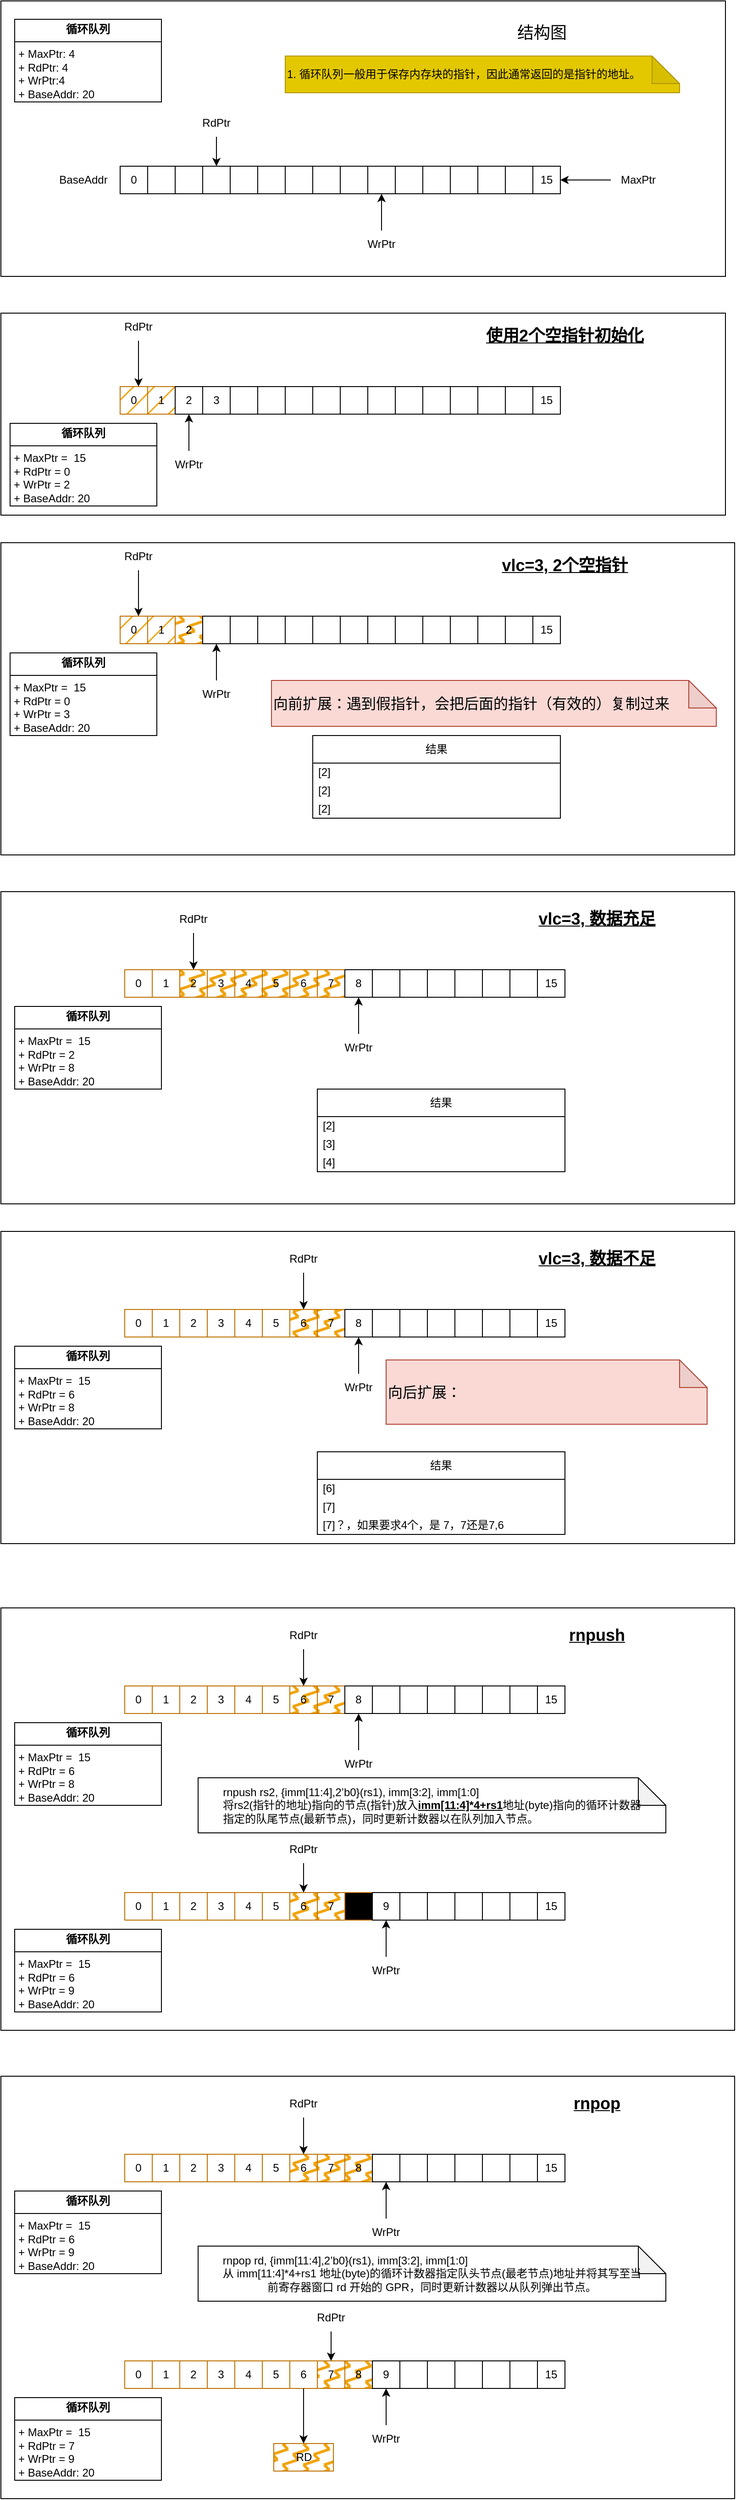 <mxfile version="27.0.6" pages="4">
  <diagram name="循环队列" id="pjB8LRL_b3TWdTIObJHh">
    <mxGraphModel dx="1683" dy="655" grid="1" gridSize="10" guides="1" tooltips="1" connect="1" arrows="1" fold="1" page="1" pageScale="1" pageWidth="850" pageHeight="1100" math="0" shadow="0">
      <root>
        <mxCell id="0" />
        <mxCell id="1" parent="0" />
        <mxCell id="l7Nk4WWoJexwj-0jvtcs-31" value="" style="rounded=0;whiteSpace=wrap;html=1;" vertex="1" parent="1">
          <mxGeometry x="20" y="360" width="790" height="220" as="geometry" />
        </mxCell>
        <mxCell id="l7Nk4WWoJexwj-0jvtcs-26" value="" style="rounded=0;whiteSpace=wrap;html=1;" vertex="1" parent="1">
          <mxGeometry x="20" y="20" width="790" height="300" as="geometry" />
        </mxCell>
        <mxCell id="vodUXeddRspshS2YcfW5-17" value="" style="group" parent="1" vertex="1" connectable="0">
          <mxGeometry x="150" y="200" width="480" height="30" as="geometry" />
        </mxCell>
        <mxCell id="vodUXeddRspshS2YcfW5-1" value="0" style="whiteSpace=wrap;html=1;aspect=fixed;" parent="vodUXeddRspshS2YcfW5-17" vertex="1">
          <mxGeometry width="30" height="30" as="geometry" />
        </mxCell>
        <mxCell id="vodUXeddRspshS2YcfW5-2" value="" style="whiteSpace=wrap;html=1;aspect=fixed;" parent="vodUXeddRspshS2YcfW5-17" vertex="1">
          <mxGeometry x="30" width="30" height="30" as="geometry" />
        </mxCell>
        <mxCell id="vodUXeddRspshS2YcfW5-3" value="" style="whiteSpace=wrap;html=1;aspect=fixed;" parent="vodUXeddRspshS2YcfW5-17" vertex="1">
          <mxGeometry x="60" width="30" height="30" as="geometry" />
        </mxCell>
        <mxCell id="vodUXeddRspshS2YcfW5-4" value="" style="whiteSpace=wrap;html=1;aspect=fixed;" parent="vodUXeddRspshS2YcfW5-17" vertex="1">
          <mxGeometry x="90" width="30" height="30" as="geometry" />
        </mxCell>
        <mxCell id="vodUXeddRspshS2YcfW5-5" value="" style="whiteSpace=wrap;html=1;aspect=fixed;" parent="vodUXeddRspshS2YcfW5-17" vertex="1">
          <mxGeometry x="120" width="30" height="30" as="geometry" />
        </mxCell>
        <mxCell id="vodUXeddRspshS2YcfW5-6" value="" style="whiteSpace=wrap;html=1;aspect=fixed;" parent="vodUXeddRspshS2YcfW5-17" vertex="1">
          <mxGeometry x="210" width="30" height="30" as="geometry" />
        </mxCell>
        <mxCell id="vodUXeddRspshS2YcfW5-7" value="" style="whiteSpace=wrap;html=1;aspect=fixed;" parent="vodUXeddRspshS2YcfW5-17" vertex="1">
          <mxGeometry x="150" width="30" height="30" as="geometry" />
        </mxCell>
        <mxCell id="vodUXeddRspshS2YcfW5-8" value="" style="whiteSpace=wrap;html=1;aspect=fixed;" parent="vodUXeddRspshS2YcfW5-17" vertex="1">
          <mxGeometry x="240" width="30" height="30" as="geometry" />
        </mxCell>
        <mxCell id="vodUXeddRspshS2YcfW5-9" value="" style="whiteSpace=wrap;html=1;aspect=fixed;" parent="vodUXeddRspshS2YcfW5-17" vertex="1">
          <mxGeometry x="180" width="30" height="30" as="geometry" />
        </mxCell>
        <mxCell id="vodUXeddRspshS2YcfW5-10" value="" style="whiteSpace=wrap;html=1;aspect=fixed;" parent="vodUXeddRspshS2YcfW5-17" vertex="1">
          <mxGeometry x="270" width="30" height="30" as="geometry" />
        </mxCell>
        <mxCell id="vodUXeddRspshS2YcfW5-11" value="" style="whiteSpace=wrap;html=1;aspect=fixed;" parent="vodUXeddRspshS2YcfW5-17" vertex="1">
          <mxGeometry x="300" width="30" height="30" as="geometry" />
        </mxCell>
        <mxCell id="vodUXeddRspshS2YcfW5-12" value="" style="whiteSpace=wrap;html=1;aspect=fixed;" parent="vodUXeddRspshS2YcfW5-17" vertex="1">
          <mxGeometry x="330" width="30" height="30" as="geometry" />
        </mxCell>
        <mxCell id="vodUXeddRspshS2YcfW5-13" value="" style="whiteSpace=wrap;html=1;aspect=fixed;" parent="vodUXeddRspshS2YcfW5-17" vertex="1">
          <mxGeometry x="360" width="30" height="30" as="geometry" />
        </mxCell>
        <mxCell id="vodUXeddRspshS2YcfW5-14" value="" style="whiteSpace=wrap;html=1;aspect=fixed;" parent="vodUXeddRspshS2YcfW5-17" vertex="1">
          <mxGeometry x="390" width="30" height="30" as="geometry" />
        </mxCell>
        <mxCell id="vodUXeddRspshS2YcfW5-15" value="" style="whiteSpace=wrap;html=1;aspect=fixed;" parent="vodUXeddRspshS2YcfW5-17" vertex="1">
          <mxGeometry x="420" width="30" height="30" as="geometry" />
        </mxCell>
        <mxCell id="vodUXeddRspshS2YcfW5-16" value="15" style="whiteSpace=wrap;html=1;aspect=fixed;" parent="vodUXeddRspshS2YcfW5-17" vertex="1">
          <mxGeometry x="450" width="30" height="30" as="geometry" />
        </mxCell>
        <mxCell id="vodUXeddRspshS2YcfW5-19" value="&lt;p style=&quot;margin:0px;margin-top:4px;text-align:center;&quot;&gt;&lt;b&gt;循环队列&lt;/b&gt;&lt;/p&gt;&lt;hr size=&quot;1&quot; style=&quot;border-style:solid;&quot;&gt;&lt;p style=&quot;margin:0px;margin-left:4px;&quot;&gt;+ MaxPtr: 4&lt;/p&gt;&lt;p style=&quot;margin:0px;margin-left:4px;&quot;&gt;+ RdPtr: 4&lt;/p&gt;&lt;p style=&quot;margin:0px;margin-left:4px;&quot;&gt;+ WrPtr:4&lt;/p&gt;&lt;p style=&quot;margin:0px;margin-left:4px;&quot;&gt;+ BaseAddr: 20&lt;/p&gt;" style="verticalAlign=top;align=left;overflow=fill;html=1;whiteSpace=wrap;" parent="1" vertex="1">
          <mxGeometry x="35" y="40" width="160" height="90" as="geometry" />
        </mxCell>
        <mxCell id="vodUXeddRspshS2YcfW5-21" value="" style="endArrow=classic;html=1;rounded=0;entryX=0.5;entryY=0;entryDx=0;entryDy=0;exitX=0.5;exitY=1;exitDx=0;exitDy=0;" parent="1" source="vodUXeddRspshS2YcfW5-22" target="vodUXeddRspshS2YcfW5-4" edge="1">
          <mxGeometry width="50" height="50" relative="1" as="geometry">
            <mxPoint x="255" y="171" as="sourcePoint" />
            <mxPoint x="470" y="220" as="targetPoint" />
          </mxGeometry>
        </mxCell>
        <mxCell id="vodUXeddRspshS2YcfW5-22" value="RdPtr" style="text;html=1;align=center;verticalAlign=middle;whiteSpace=wrap;rounded=0;" parent="1" vertex="1">
          <mxGeometry x="225" y="138" width="60" height="30" as="geometry" />
        </mxCell>
        <mxCell id="vodUXeddRspshS2YcfW5-24" value="" style="endArrow=classic;html=1;rounded=0;entryX=0.5;entryY=1;entryDx=0;entryDy=0;exitX=0.5;exitY=0;exitDx=0;exitDy=0;" parent="1" source="vodUXeddRspshS2YcfW5-25" target="vodUXeddRspshS2YcfW5-10" edge="1">
          <mxGeometry width="50" height="50" relative="1" as="geometry">
            <mxPoint x="435" y="270" as="sourcePoint" />
            <mxPoint x="470" y="220" as="targetPoint" />
          </mxGeometry>
        </mxCell>
        <mxCell id="vodUXeddRspshS2YcfW5-25" value="WrPtr" style="text;html=1;align=center;verticalAlign=middle;whiteSpace=wrap;rounded=0;" parent="1" vertex="1">
          <mxGeometry x="405" y="270" width="60" height="30" as="geometry" />
        </mxCell>
        <mxCell id="vodUXeddRspshS2YcfW5-27" style="edgeStyle=orthogonalEdgeStyle;rounded=0;orthogonalLoop=1;jettySize=auto;html=1;exitX=0;exitY=0.5;exitDx=0;exitDy=0;entryX=1;entryY=0.5;entryDx=0;entryDy=0;" parent="1" source="vodUXeddRspshS2YcfW5-26" target="vodUXeddRspshS2YcfW5-16" edge="1">
          <mxGeometry relative="1" as="geometry">
            <mxPoint x="680" y="170" as="sourcePoint" />
          </mxGeometry>
        </mxCell>
        <mxCell id="vodUXeddRspshS2YcfW5-26" value="MaxPtr" style="text;html=1;align=center;verticalAlign=middle;whiteSpace=wrap;rounded=0;" parent="1" vertex="1">
          <mxGeometry x="685" y="200" width="60" height="30" as="geometry" />
        </mxCell>
        <mxCell id="vodUXeddRspshS2YcfW5-28" value="BaseAddr" style="text;html=1;align=center;verticalAlign=middle;whiteSpace=wrap;rounded=0;" parent="1" vertex="1">
          <mxGeometry x="80" y="200" width="60" height="30" as="geometry" />
        </mxCell>
        <mxCell id="l7Nk4WWoJexwj-0jvtcs-2" value="" style="group;fillColor=default;fillStyle=hatch;" vertex="1" connectable="0" parent="1">
          <mxGeometry x="150" y="440" width="480" height="30" as="geometry" />
        </mxCell>
        <mxCell id="l7Nk4WWoJexwj-0jvtcs-3" value="0" style="whiteSpace=wrap;html=1;aspect=fixed;fillColor=#f0a30a;fontColor=#000000;strokeColor=#BD7000;fillStyle=hatch;" vertex="1" parent="l7Nk4WWoJexwj-0jvtcs-2">
          <mxGeometry width="30" height="30" as="geometry" />
        </mxCell>
        <mxCell id="l7Nk4WWoJexwj-0jvtcs-4" value="1" style="whiteSpace=wrap;html=1;aspect=fixed;fillStyle=hatch;fillColor=#f0a30a;fontColor=#000000;strokeColor=#BD7000;" vertex="1" parent="l7Nk4WWoJexwj-0jvtcs-2">
          <mxGeometry x="30" width="30" height="30" as="geometry" />
        </mxCell>
        <mxCell id="l7Nk4WWoJexwj-0jvtcs-5" value="2" style="whiteSpace=wrap;html=1;aspect=fixed;" vertex="1" parent="l7Nk4WWoJexwj-0jvtcs-2">
          <mxGeometry x="60" width="30" height="30" as="geometry" />
        </mxCell>
        <mxCell id="l7Nk4WWoJexwj-0jvtcs-6" value="3" style="whiteSpace=wrap;html=1;aspect=fixed;" vertex="1" parent="l7Nk4WWoJexwj-0jvtcs-2">
          <mxGeometry x="90" width="30" height="30" as="geometry" />
        </mxCell>
        <mxCell id="l7Nk4WWoJexwj-0jvtcs-7" value="" style="whiteSpace=wrap;html=1;aspect=fixed;" vertex="1" parent="l7Nk4WWoJexwj-0jvtcs-2">
          <mxGeometry x="120" width="30" height="30" as="geometry" />
        </mxCell>
        <mxCell id="l7Nk4WWoJexwj-0jvtcs-8" value="" style="whiteSpace=wrap;html=1;aspect=fixed;" vertex="1" parent="l7Nk4WWoJexwj-0jvtcs-2">
          <mxGeometry x="210" width="30" height="30" as="geometry" />
        </mxCell>
        <mxCell id="l7Nk4WWoJexwj-0jvtcs-9" value="" style="whiteSpace=wrap;html=1;aspect=fixed;" vertex="1" parent="l7Nk4WWoJexwj-0jvtcs-2">
          <mxGeometry x="150" width="30" height="30" as="geometry" />
        </mxCell>
        <mxCell id="l7Nk4WWoJexwj-0jvtcs-10" value="" style="whiteSpace=wrap;html=1;aspect=fixed;" vertex="1" parent="l7Nk4WWoJexwj-0jvtcs-2">
          <mxGeometry x="240" width="30" height="30" as="geometry" />
        </mxCell>
        <mxCell id="l7Nk4WWoJexwj-0jvtcs-11" value="" style="whiteSpace=wrap;html=1;aspect=fixed;" vertex="1" parent="l7Nk4WWoJexwj-0jvtcs-2">
          <mxGeometry x="180" width="30" height="30" as="geometry" />
        </mxCell>
        <mxCell id="l7Nk4WWoJexwj-0jvtcs-12" value="" style="whiteSpace=wrap;html=1;aspect=fixed;" vertex="1" parent="l7Nk4WWoJexwj-0jvtcs-2">
          <mxGeometry x="270" width="30" height="30" as="geometry" />
        </mxCell>
        <mxCell id="l7Nk4WWoJexwj-0jvtcs-13" value="" style="whiteSpace=wrap;html=1;aspect=fixed;" vertex="1" parent="l7Nk4WWoJexwj-0jvtcs-2">
          <mxGeometry x="300" width="30" height="30" as="geometry" />
        </mxCell>
        <mxCell id="l7Nk4WWoJexwj-0jvtcs-14" value="" style="whiteSpace=wrap;html=1;aspect=fixed;" vertex="1" parent="l7Nk4WWoJexwj-0jvtcs-2">
          <mxGeometry x="330" width="30" height="30" as="geometry" />
        </mxCell>
        <mxCell id="l7Nk4WWoJexwj-0jvtcs-15" value="" style="whiteSpace=wrap;html=1;aspect=fixed;" vertex="1" parent="l7Nk4WWoJexwj-0jvtcs-2">
          <mxGeometry x="360" width="30" height="30" as="geometry" />
        </mxCell>
        <mxCell id="l7Nk4WWoJexwj-0jvtcs-16" value="" style="whiteSpace=wrap;html=1;aspect=fixed;" vertex="1" parent="l7Nk4WWoJexwj-0jvtcs-2">
          <mxGeometry x="390" width="30" height="30" as="geometry" />
        </mxCell>
        <mxCell id="l7Nk4WWoJexwj-0jvtcs-17" value="" style="whiteSpace=wrap;html=1;aspect=fixed;" vertex="1" parent="l7Nk4WWoJexwj-0jvtcs-2">
          <mxGeometry x="420" width="30" height="30" as="geometry" />
        </mxCell>
        <mxCell id="l7Nk4WWoJexwj-0jvtcs-18" value="15" style="whiteSpace=wrap;html=1;aspect=fixed;" vertex="1" parent="l7Nk4WWoJexwj-0jvtcs-2">
          <mxGeometry x="450" width="30" height="30" as="geometry" />
        </mxCell>
        <mxCell id="l7Nk4WWoJexwj-0jvtcs-19" value="" style="endArrow=classic;html=1;rounded=0;exitX=0.5;exitY=1;exitDx=0;exitDy=0;" edge="1" parent="1" source="l7Nk4WWoJexwj-0jvtcs-23">
          <mxGeometry width="50" height="50" relative="1" as="geometry">
            <mxPoint x="255" y="400" as="sourcePoint" />
            <mxPoint x="170" y="440" as="targetPoint" />
          </mxGeometry>
        </mxCell>
        <mxCell id="l7Nk4WWoJexwj-0jvtcs-20" value="" style="endArrow=classic;html=1;rounded=0;entryX=0.5;entryY=1;entryDx=0;entryDy=0;exitX=0.5;exitY=0;exitDx=0;exitDy=0;" edge="1" parent="1" source="l7Nk4WWoJexwj-0jvtcs-21">
          <mxGeometry width="50" height="50" relative="1" as="geometry">
            <mxPoint x="225" y="510" as="sourcePoint" />
            <mxPoint x="225" y="470" as="targetPoint" />
          </mxGeometry>
        </mxCell>
        <mxCell id="l7Nk4WWoJexwj-0jvtcs-21" value="WrPtr" style="text;html=1;align=center;verticalAlign=middle;whiteSpace=wrap;rounded=0;" vertex="1" parent="1">
          <mxGeometry x="195" y="510" width="60" height="30" as="geometry" />
        </mxCell>
        <mxCell id="l7Nk4WWoJexwj-0jvtcs-23" value="RdPtr" style="text;html=1;align=center;verticalAlign=middle;whiteSpace=wrap;rounded=0;" vertex="1" parent="1">
          <mxGeometry x="140" y="360" width="60" height="30" as="geometry" />
        </mxCell>
        <mxCell id="l7Nk4WWoJexwj-0jvtcs-27" value="&lt;font style=&quot;font-size: 18px;&quot;&gt;结构图&lt;/font&gt;" style="text;html=1;align=center;verticalAlign=middle;whiteSpace=wrap;rounded=0;" vertex="1" parent="1">
          <mxGeometry x="550" y="40" width="120" height="30" as="geometry" />
        </mxCell>
        <mxCell id="l7Nk4WWoJexwj-0jvtcs-32" value="&lt;font style=&quot;font-size: 18px;&quot;&gt;&lt;b&gt;&lt;u&gt;使用2个空指针初始化&lt;/u&gt;&lt;/b&gt;&lt;/font&gt;" style="text;html=1;align=center;verticalAlign=middle;whiteSpace=wrap;rounded=0;" vertex="1" parent="1">
          <mxGeometry x="540" y="370" width="190" height="30" as="geometry" />
        </mxCell>
        <mxCell id="l7Nk4WWoJexwj-0jvtcs-33" value="&lt;p style=&quot;margin:0px;margin-top:4px;text-align:center;&quot;&gt;&lt;b&gt;循环队列&lt;/b&gt;&lt;/p&gt;&lt;hr size=&quot;1&quot; style=&quot;border-style:solid;&quot;&gt;&lt;p style=&quot;margin:0px;margin-left:4px;&quot;&gt;+ MaxPtr =&amp;nbsp; 15&lt;/p&gt;&lt;p style=&quot;margin:0px;margin-left:4px;&quot;&gt;+ RdPtr = 0&lt;/p&gt;&lt;p style=&quot;margin:0px;margin-left:4px;&quot;&gt;+ WrPtr = 2&lt;/p&gt;&lt;p style=&quot;margin:0px;margin-left:4px;&quot;&gt;+ BaseAddr: 20&lt;/p&gt;" style="verticalAlign=top;align=left;overflow=fill;html=1;whiteSpace=wrap;" vertex="1" parent="1">
          <mxGeometry x="30" y="480" width="160" height="90" as="geometry" />
        </mxCell>
        <mxCell id="l7Nk4WWoJexwj-0jvtcs-34" value="" style="rounded=0;whiteSpace=wrap;html=1;" vertex="1" parent="1">
          <mxGeometry x="20" y="610" width="800" height="340" as="geometry" />
        </mxCell>
        <mxCell id="l7Nk4WWoJexwj-0jvtcs-35" value="" style="group;fillColor=default;fillStyle=hatch;" vertex="1" connectable="0" parent="1">
          <mxGeometry x="150" y="690" width="480" height="30" as="geometry" />
        </mxCell>
        <mxCell id="l7Nk4WWoJexwj-0jvtcs-36" value="0" style="whiteSpace=wrap;html=1;aspect=fixed;fillColor=#f0a30a;fontColor=#000000;strokeColor=#BD7000;fillStyle=hatch;" vertex="1" parent="l7Nk4WWoJexwj-0jvtcs-35">
          <mxGeometry width="30" height="30" as="geometry" />
        </mxCell>
        <mxCell id="l7Nk4WWoJexwj-0jvtcs-37" value="1" style="whiteSpace=wrap;html=1;aspect=fixed;fillStyle=hatch;fillColor=#f0a30a;fontColor=#000000;strokeColor=#BD7000;" vertex="1" parent="l7Nk4WWoJexwj-0jvtcs-35">
          <mxGeometry x="30" width="30" height="30" as="geometry" />
        </mxCell>
        <mxCell id="l7Nk4WWoJexwj-0jvtcs-38" value="2" style="whiteSpace=wrap;html=1;aspect=fixed;fillStyle=zigzag-line;fillColor=#f0a30a;fontColor=#000000;strokeColor=#BD7000;" vertex="1" parent="l7Nk4WWoJexwj-0jvtcs-35">
          <mxGeometry x="60" width="30" height="30" as="geometry" />
        </mxCell>
        <mxCell id="l7Nk4WWoJexwj-0jvtcs-39" value="" style="whiteSpace=wrap;html=1;aspect=fixed;" vertex="1" parent="l7Nk4WWoJexwj-0jvtcs-35">
          <mxGeometry x="90" width="30" height="30" as="geometry" />
        </mxCell>
        <mxCell id="l7Nk4WWoJexwj-0jvtcs-40" value="" style="whiteSpace=wrap;html=1;aspect=fixed;" vertex="1" parent="l7Nk4WWoJexwj-0jvtcs-35">
          <mxGeometry x="120" width="30" height="30" as="geometry" />
        </mxCell>
        <mxCell id="l7Nk4WWoJexwj-0jvtcs-41" value="" style="whiteSpace=wrap;html=1;aspect=fixed;" vertex="1" parent="l7Nk4WWoJexwj-0jvtcs-35">
          <mxGeometry x="210" width="30" height="30" as="geometry" />
        </mxCell>
        <mxCell id="l7Nk4WWoJexwj-0jvtcs-42" value="" style="whiteSpace=wrap;html=1;aspect=fixed;" vertex="1" parent="l7Nk4WWoJexwj-0jvtcs-35">
          <mxGeometry x="150" width="30" height="30" as="geometry" />
        </mxCell>
        <mxCell id="l7Nk4WWoJexwj-0jvtcs-43" value="" style="whiteSpace=wrap;html=1;aspect=fixed;" vertex="1" parent="l7Nk4WWoJexwj-0jvtcs-35">
          <mxGeometry x="240" width="30" height="30" as="geometry" />
        </mxCell>
        <mxCell id="l7Nk4WWoJexwj-0jvtcs-44" value="" style="whiteSpace=wrap;html=1;aspect=fixed;" vertex="1" parent="l7Nk4WWoJexwj-0jvtcs-35">
          <mxGeometry x="180" width="30" height="30" as="geometry" />
        </mxCell>
        <mxCell id="l7Nk4WWoJexwj-0jvtcs-45" value="" style="whiteSpace=wrap;html=1;aspect=fixed;" vertex="1" parent="l7Nk4WWoJexwj-0jvtcs-35">
          <mxGeometry x="270" width="30" height="30" as="geometry" />
        </mxCell>
        <mxCell id="l7Nk4WWoJexwj-0jvtcs-46" value="" style="whiteSpace=wrap;html=1;aspect=fixed;" vertex="1" parent="l7Nk4WWoJexwj-0jvtcs-35">
          <mxGeometry x="300" width="30" height="30" as="geometry" />
        </mxCell>
        <mxCell id="l7Nk4WWoJexwj-0jvtcs-47" value="" style="whiteSpace=wrap;html=1;aspect=fixed;" vertex="1" parent="l7Nk4WWoJexwj-0jvtcs-35">
          <mxGeometry x="330" width="30" height="30" as="geometry" />
        </mxCell>
        <mxCell id="l7Nk4WWoJexwj-0jvtcs-48" value="" style="whiteSpace=wrap;html=1;aspect=fixed;" vertex="1" parent="l7Nk4WWoJexwj-0jvtcs-35">
          <mxGeometry x="360" width="30" height="30" as="geometry" />
        </mxCell>
        <mxCell id="l7Nk4WWoJexwj-0jvtcs-49" value="" style="whiteSpace=wrap;html=1;aspect=fixed;" vertex="1" parent="l7Nk4WWoJexwj-0jvtcs-35">
          <mxGeometry x="390" width="30" height="30" as="geometry" />
        </mxCell>
        <mxCell id="l7Nk4WWoJexwj-0jvtcs-50" value="" style="whiteSpace=wrap;html=1;aspect=fixed;" vertex="1" parent="l7Nk4WWoJexwj-0jvtcs-35">
          <mxGeometry x="420" width="30" height="30" as="geometry" />
        </mxCell>
        <mxCell id="l7Nk4WWoJexwj-0jvtcs-51" value="15" style="whiteSpace=wrap;html=1;aspect=fixed;" vertex="1" parent="l7Nk4WWoJexwj-0jvtcs-35">
          <mxGeometry x="450" width="30" height="30" as="geometry" />
        </mxCell>
        <mxCell id="l7Nk4WWoJexwj-0jvtcs-52" value="" style="endArrow=classic;html=1;rounded=0;exitX=0.5;exitY=1;exitDx=0;exitDy=0;" edge="1" parent="1" source="l7Nk4WWoJexwj-0jvtcs-55">
          <mxGeometry width="50" height="50" relative="1" as="geometry">
            <mxPoint x="255" y="650" as="sourcePoint" />
            <mxPoint x="170" y="690" as="targetPoint" />
          </mxGeometry>
        </mxCell>
        <mxCell id="l7Nk4WWoJexwj-0jvtcs-53" value="" style="endArrow=classic;html=1;rounded=0;entryX=0.5;entryY=1;entryDx=0;entryDy=0;exitX=0.5;exitY=0;exitDx=0;exitDy=0;" edge="1" parent="1" source="l7Nk4WWoJexwj-0jvtcs-54" target="l7Nk4WWoJexwj-0jvtcs-39">
          <mxGeometry width="50" height="50" relative="1" as="geometry">
            <mxPoint x="225" y="760" as="sourcePoint" />
            <mxPoint x="225" y="720" as="targetPoint" />
          </mxGeometry>
        </mxCell>
        <mxCell id="l7Nk4WWoJexwj-0jvtcs-54" value="WrPtr" style="text;html=1;align=center;verticalAlign=middle;whiteSpace=wrap;rounded=0;" vertex="1" parent="1">
          <mxGeometry x="225" y="760" width="60" height="30" as="geometry" />
        </mxCell>
        <mxCell id="l7Nk4WWoJexwj-0jvtcs-55" value="RdPtr" style="text;html=1;align=center;verticalAlign=middle;whiteSpace=wrap;rounded=0;" vertex="1" parent="1">
          <mxGeometry x="140" y="610" width="60" height="30" as="geometry" />
        </mxCell>
        <mxCell id="l7Nk4WWoJexwj-0jvtcs-56" value="&lt;font style=&quot;font-size: 18px;&quot;&gt;&lt;b&gt;&lt;u&gt;vlc=3, 2个空指针&lt;/u&gt;&lt;/b&gt;&lt;/font&gt;" style="text;html=1;align=center;verticalAlign=middle;whiteSpace=wrap;rounded=0;" vertex="1" parent="1">
          <mxGeometry x="540" y="620" width="190" height="30" as="geometry" />
        </mxCell>
        <mxCell id="l7Nk4WWoJexwj-0jvtcs-57" value="&lt;p style=&quot;margin:0px;margin-top:4px;text-align:center;&quot;&gt;&lt;b&gt;循环队列&lt;/b&gt;&lt;/p&gt;&lt;hr size=&quot;1&quot; style=&quot;border-style:solid;&quot;&gt;&lt;p style=&quot;margin:0px;margin-left:4px;&quot;&gt;+ MaxPtr =&amp;nbsp; 15&lt;/p&gt;&lt;p style=&quot;margin:0px;margin-left:4px;&quot;&gt;+ RdPtr = 0&lt;/p&gt;&lt;p style=&quot;margin:0px;margin-left:4px;&quot;&gt;+ WrPtr = 3&lt;/p&gt;&lt;p style=&quot;margin:0px;margin-left:4px;&quot;&gt;+ BaseAddr: 20&lt;/p&gt;" style="verticalAlign=top;align=left;overflow=fill;html=1;whiteSpace=wrap;" vertex="1" parent="1">
          <mxGeometry x="30" y="730" width="160" height="90" as="geometry" />
        </mxCell>
        <mxCell id="l7Nk4WWoJexwj-0jvtcs-59" value="&lt;br&gt;&lt;span style=&quot;color: light-dark(rgb(0, 0, 0), rgb(237, 237, 237)); font-family: &amp;quot;Microsoft Yahei&amp;quot;; font-size: 16px; font-style: normal; font-variant-ligatures: normal; font-variant-caps: normal; font-weight: 400; letter-spacing: normal; text-indent: 0px; text-transform: none; white-space: normal; word-spacing: 0px; -webkit-text-stroke-width: 0px; text-decoration-thickness: initial; text-decoration-style: initial; text-decoration-color: initial; display: inline !important; float: none;&quot;&gt;向前扩展：遇到假指针，会把后面的指针（有效的）复制过来&lt;/span&gt;&lt;div&gt;&lt;br&gt;&lt;/div&gt;" style="shape=note;whiteSpace=wrap;html=1;backgroundOutline=1;darkOpacity=0.05;fillStyle=solid;fillColor=#fad9d5;strokeColor=#ae4132;align=left;" vertex="1" parent="1">
          <mxGeometry x="315" y="760" width="485" height="50" as="geometry" />
        </mxCell>
        <mxCell id="l7Nk4WWoJexwj-0jvtcs-60" value="结果" style="swimlane;fontStyle=0;childLayout=stackLayout;horizontal=1;startSize=30;horizontalStack=0;resizeParent=1;resizeParentMax=0;resizeLast=0;collapsible=1;marginBottom=0;whiteSpace=wrap;html=1;" vertex="1" parent="1">
          <mxGeometry x="360" y="820" width="270" height="90" as="geometry" />
        </mxCell>
        <mxCell id="l7Nk4WWoJexwj-0jvtcs-61" value="[2]" style="text;strokeColor=none;fillColor=none;align=left;verticalAlign=middle;spacingLeft=4;spacingRight=4;overflow=hidden;points=[[0,0.5],[1,0.5]];portConstraint=eastwest;rotatable=0;whiteSpace=wrap;html=1;" vertex="1" parent="l7Nk4WWoJexwj-0jvtcs-60">
          <mxGeometry y="30" width="270" height="20" as="geometry" />
        </mxCell>
        <mxCell id="l7Nk4WWoJexwj-0jvtcs-62" value="[2]" style="text;strokeColor=none;fillColor=none;align=left;verticalAlign=middle;spacingLeft=4;spacingRight=4;overflow=hidden;points=[[0,0.5],[1,0.5]];portConstraint=eastwest;rotatable=0;whiteSpace=wrap;html=1;" vertex="1" parent="l7Nk4WWoJexwj-0jvtcs-60">
          <mxGeometry y="50" width="270" height="20" as="geometry" />
        </mxCell>
        <mxCell id="l7Nk4WWoJexwj-0jvtcs-63" value="[2]" style="text;strokeColor=none;fillColor=none;align=left;verticalAlign=middle;spacingLeft=4;spacingRight=4;overflow=hidden;points=[[0,0.5],[1,0.5]];portConstraint=eastwest;rotatable=0;whiteSpace=wrap;html=1;" vertex="1" parent="l7Nk4WWoJexwj-0jvtcs-60">
          <mxGeometry y="70" width="270" height="20" as="geometry" />
        </mxCell>
        <mxCell id="l7Nk4WWoJexwj-0jvtcs-64" value="" style="rounded=0;whiteSpace=wrap;html=1;" vertex="1" parent="1">
          <mxGeometry x="20" y="990" width="800" height="340" as="geometry" />
        </mxCell>
        <mxCell id="l7Nk4WWoJexwj-0jvtcs-65" value="" style="group;fillColor=default;fillStyle=zigzag-line;" vertex="1" connectable="0" parent="1">
          <mxGeometry x="155" y="1075" width="480" height="30" as="geometry" />
        </mxCell>
        <mxCell id="l7Nk4WWoJexwj-0jvtcs-66" value="0" style="whiteSpace=wrap;html=1;aspect=fixed;fillColor=none;fontColor=#000000;strokeColor=light-dark(#BD7000,#FFFFFF);fillStyle=hatch;" vertex="1" parent="l7Nk4WWoJexwj-0jvtcs-65">
          <mxGeometry width="30" height="30" as="geometry" />
        </mxCell>
        <mxCell id="l7Nk4WWoJexwj-0jvtcs-67" value="1" style="whiteSpace=wrap;html=1;aspect=fixed;fillStyle=hatch;fillColor=none;fontColor=#000000;strokeColor=light-dark(#BD7000,#FFFFFF);" vertex="1" parent="l7Nk4WWoJexwj-0jvtcs-65">
          <mxGeometry x="30" width="30" height="30" as="geometry" />
        </mxCell>
        <mxCell id="l7Nk4WWoJexwj-0jvtcs-68" value="2" style="whiteSpace=wrap;html=1;aspect=fixed;fillStyle=zigzag-line;fillColor=#f0a30a;fontColor=#000000;strokeColor=#BD7000;" vertex="1" parent="l7Nk4WWoJexwj-0jvtcs-65">
          <mxGeometry x="60" width="30" height="30" as="geometry" />
        </mxCell>
        <mxCell id="l7Nk4WWoJexwj-0jvtcs-69" value="3" style="whiteSpace=wrap;html=1;aspect=fixed;fillColor=#f0a30a;fontColor=#000000;strokeColor=#BD7000;fillStyle=zigzag-line;" vertex="1" parent="l7Nk4WWoJexwj-0jvtcs-65">
          <mxGeometry x="90" width="30" height="30" as="geometry" />
        </mxCell>
        <mxCell id="l7Nk4WWoJexwj-0jvtcs-70" value="4" style="whiteSpace=wrap;html=1;aspect=fixed;fillColor=#f0a30a;fontColor=#000000;strokeColor=#BD7000;fillStyle=zigzag-line;" vertex="1" parent="l7Nk4WWoJexwj-0jvtcs-65">
          <mxGeometry x="120" width="30" height="30" as="geometry" />
        </mxCell>
        <mxCell id="l7Nk4WWoJexwj-0jvtcs-71" value="7" style="whiteSpace=wrap;html=1;aspect=fixed;fillColor=#f0a30a;fontColor=#000000;strokeColor=#BD7000;fillStyle=zigzag-line;" vertex="1" parent="l7Nk4WWoJexwj-0jvtcs-65">
          <mxGeometry x="210" width="30" height="30" as="geometry" />
        </mxCell>
        <mxCell id="l7Nk4WWoJexwj-0jvtcs-72" value="5" style="whiteSpace=wrap;html=1;aspect=fixed;fillColor=#f0a30a;fontColor=#000000;strokeColor=#BD7000;fillStyle=zigzag-line;" vertex="1" parent="l7Nk4WWoJexwj-0jvtcs-65">
          <mxGeometry x="150" width="30" height="30" as="geometry" />
        </mxCell>
        <mxCell id="l7Nk4WWoJexwj-0jvtcs-73" value="8" style="whiteSpace=wrap;html=1;aspect=fixed;" vertex="1" parent="l7Nk4WWoJexwj-0jvtcs-65">
          <mxGeometry x="240" width="30" height="30" as="geometry" />
        </mxCell>
        <mxCell id="l7Nk4WWoJexwj-0jvtcs-74" value="6" style="whiteSpace=wrap;html=1;aspect=fixed;fillColor=#f0a30a;fontColor=#000000;strokeColor=#BD7000;fillStyle=zigzag-line;" vertex="1" parent="l7Nk4WWoJexwj-0jvtcs-65">
          <mxGeometry x="180" width="30" height="30" as="geometry" />
        </mxCell>
        <mxCell id="l7Nk4WWoJexwj-0jvtcs-75" value="" style="whiteSpace=wrap;html=1;aspect=fixed;" vertex="1" parent="l7Nk4WWoJexwj-0jvtcs-65">
          <mxGeometry x="270" width="30" height="30" as="geometry" />
        </mxCell>
        <mxCell id="l7Nk4WWoJexwj-0jvtcs-76" value="" style="whiteSpace=wrap;html=1;aspect=fixed;" vertex="1" parent="l7Nk4WWoJexwj-0jvtcs-65">
          <mxGeometry x="300" width="30" height="30" as="geometry" />
        </mxCell>
        <mxCell id="l7Nk4WWoJexwj-0jvtcs-77" value="" style="whiteSpace=wrap;html=1;aspect=fixed;" vertex="1" parent="l7Nk4WWoJexwj-0jvtcs-65">
          <mxGeometry x="330" width="30" height="30" as="geometry" />
        </mxCell>
        <mxCell id="l7Nk4WWoJexwj-0jvtcs-78" value="" style="whiteSpace=wrap;html=1;aspect=fixed;" vertex="1" parent="l7Nk4WWoJexwj-0jvtcs-65">
          <mxGeometry x="360" width="30" height="30" as="geometry" />
        </mxCell>
        <mxCell id="l7Nk4WWoJexwj-0jvtcs-79" value="" style="whiteSpace=wrap;html=1;aspect=fixed;" vertex="1" parent="l7Nk4WWoJexwj-0jvtcs-65">
          <mxGeometry x="390" width="30" height="30" as="geometry" />
        </mxCell>
        <mxCell id="l7Nk4WWoJexwj-0jvtcs-80" value="" style="whiteSpace=wrap;html=1;aspect=fixed;" vertex="1" parent="l7Nk4WWoJexwj-0jvtcs-65">
          <mxGeometry x="420" width="30" height="30" as="geometry" />
        </mxCell>
        <mxCell id="l7Nk4WWoJexwj-0jvtcs-81" value="15" style="whiteSpace=wrap;html=1;aspect=fixed;" vertex="1" parent="l7Nk4WWoJexwj-0jvtcs-65">
          <mxGeometry x="450" width="30" height="30" as="geometry" />
        </mxCell>
        <mxCell id="l7Nk4WWoJexwj-0jvtcs-82" value="" style="endArrow=classic;html=1;rounded=0;exitX=0.5;exitY=1;exitDx=0;exitDy=0;entryX=0.5;entryY=0;entryDx=0;entryDy=0;" edge="1" parent="1" source="l7Nk4WWoJexwj-0jvtcs-85" target="l7Nk4WWoJexwj-0jvtcs-68">
          <mxGeometry width="50" height="50" relative="1" as="geometry">
            <mxPoint x="260" y="1035" as="sourcePoint" />
            <mxPoint x="175" y="1075" as="targetPoint" />
          </mxGeometry>
        </mxCell>
        <mxCell id="l7Nk4WWoJexwj-0jvtcs-83" value="" style="endArrow=classic;html=1;rounded=0;entryX=0.5;entryY=1;entryDx=0;entryDy=0;exitX=0.5;exitY=0;exitDx=0;exitDy=0;" edge="1" parent="1" source="l7Nk4WWoJexwj-0jvtcs-84" target="l7Nk4WWoJexwj-0jvtcs-73">
          <mxGeometry width="50" height="50" relative="1" as="geometry">
            <mxPoint x="230" y="1145" as="sourcePoint" />
            <mxPoint x="230" y="1105" as="targetPoint" />
          </mxGeometry>
        </mxCell>
        <mxCell id="l7Nk4WWoJexwj-0jvtcs-84" value="WrPtr" style="text;html=1;align=center;verticalAlign=middle;whiteSpace=wrap;rounded=0;" vertex="1" parent="1">
          <mxGeometry x="380" y="1145" width="60" height="30" as="geometry" />
        </mxCell>
        <mxCell id="l7Nk4WWoJexwj-0jvtcs-85" value="RdPtr" style="text;html=1;align=center;verticalAlign=middle;whiteSpace=wrap;rounded=0;" vertex="1" parent="1">
          <mxGeometry x="200" y="1005" width="60" height="30" as="geometry" />
        </mxCell>
        <mxCell id="l7Nk4WWoJexwj-0jvtcs-86" value="&lt;font style=&quot;font-size: 18px;&quot;&gt;&lt;b&gt;&lt;u&gt;vlc=3, 数据充足&lt;/u&gt;&lt;/b&gt;&lt;/font&gt;" style="text;html=1;align=center;verticalAlign=middle;whiteSpace=wrap;rounded=0;" vertex="1" parent="1">
          <mxGeometry x="605" y="1005" width="130" height="30" as="geometry" />
        </mxCell>
        <mxCell id="l7Nk4WWoJexwj-0jvtcs-87" value="&lt;p style=&quot;margin:0px;margin-top:4px;text-align:center;&quot;&gt;&lt;b&gt;循环队列&lt;/b&gt;&lt;/p&gt;&lt;hr size=&quot;1&quot; style=&quot;border-style:solid;&quot;&gt;&lt;p style=&quot;margin:0px;margin-left:4px;&quot;&gt;+ MaxPtr =&amp;nbsp; 15&lt;/p&gt;&lt;p style=&quot;margin:0px;margin-left:4px;&quot;&gt;+ RdPtr = 2&lt;/p&gt;&lt;p style=&quot;margin:0px;margin-left:4px;&quot;&gt;+ WrPtr = 8&lt;/p&gt;&lt;p style=&quot;margin:0px;margin-left:4px;&quot;&gt;+ BaseAddr: 20&lt;/p&gt;" style="verticalAlign=top;align=left;overflow=fill;html=1;whiteSpace=wrap;" vertex="1" parent="1">
          <mxGeometry x="35" y="1115" width="160" height="90" as="geometry" />
        </mxCell>
        <mxCell id="l7Nk4WWoJexwj-0jvtcs-89" value="结果" style="swimlane;fontStyle=0;childLayout=stackLayout;horizontal=1;startSize=30;horizontalStack=0;resizeParent=1;resizeParentMax=0;resizeLast=0;collapsible=1;marginBottom=0;whiteSpace=wrap;html=1;" vertex="1" parent="1">
          <mxGeometry x="365" y="1205" width="270" height="90" as="geometry" />
        </mxCell>
        <mxCell id="l7Nk4WWoJexwj-0jvtcs-90" value="[2]" style="text;strokeColor=none;fillColor=none;align=left;verticalAlign=middle;spacingLeft=4;spacingRight=4;overflow=hidden;points=[[0,0.5],[1,0.5]];portConstraint=eastwest;rotatable=0;whiteSpace=wrap;html=1;" vertex="1" parent="l7Nk4WWoJexwj-0jvtcs-89">
          <mxGeometry y="30" width="270" height="20" as="geometry" />
        </mxCell>
        <mxCell id="l7Nk4WWoJexwj-0jvtcs-91" value="[3]" style="text;strokeColor=none;fillColor=none;align=left;verticalAlign=middle;spacingLeft=4;spacingRight=4;overflow=hidden;points=[[0,0.5],[1,0.5]];portConstraint=eastwest;rotatable=0;whiteSpace=wrap;html=1;" vertex="1" parent="l7Nk4WWoJexwj-0jvtcs-89">
          <mxGeometry y="50" width="270" height="20" as="geometry" />
        </mxCell>
        <mxCell id="l7Nk4WWoJexwj-0jvtcs-92" value="[4]" style="text;strokeColor=none;fillColor=none;align=left;verticalAlign=middle;spacingLeft=4;spacingRight=4;overflow=hidden;points=[[0,0.5],[1,0.5]];portConstraint=eastwest;rotatable=0;whiteSpace=wrap;html=1;" vertex="1" parent="l7Nk4WWoJexwj-0jvtcs-89">
          <mxGeometry y="70" width="270" height="20" as="geometry" />
        </mxCell>
        <mxCell id="l7Nk4WWoJexwj-0jvtcs-93" value="" style="rounded=0;whiteSpace=wrap;html=1;" vertex="1" parent="1">
          <mxGeometry x="20" y="1360" width="800" height="340" as="geometry" />
        </mxCell>
        <mxCell id="l7Nk4WWoJexwj-0jvtcs-94" value="" style="group;fillColor=default;fillStyle=zigzag-line;" vertex="1" connectable="0" parent="1">
          <mxGeometry x="155" y="1445" width="480" height="30" as="geometry" />
        </mxCell>
        <mxCell id="l7Nk4WWoJexwj-0jvtcs-95" value="0" style="whiteSpace=wrap;html=1;aspect=fixed;fillColor=none;fontColor=#000000;strokeColor=light-dark(#BD7000,#FFFFFF);fillStyle=hatch;" vertex="1" parent="l7Nk4WWoJexwj-0jvtcs-94">
          <mxGeometry width="30" height="30" as="geometry" />
        </mxCell>
        <mxCell id="l7Nk4WWoJexwj-0jvtcs-96" value="1" style="whiteSpace=wrap;html=1;aspect=fixed;fillStyle=hatch;fillColor=none;fontColor=#000000;strokeColor=light-dark(#BD7000,#FFFFFF);" vertex="1" parent="l7Nk4WWoJexwj-0jvtcs-94">
          <mxGeometry x="30" width="30" height="30" as="geometry" />
        </mxCell>
        <mxCell id="l7Nk4WWoJexwj-0jvtcs-97" value="2" style="whiteSpace=wrap;html=1;aspect=fixed;fillStyle=zigzag-line;fillColor=none;fontColor=#000000;strokeColor=light-dark(#BD7000,#FFFFFF);" vertex="1" parent="l7Nk4WWoJexwj-0jvtcs-94">
          <mxGeometry x="60" width="30" height="30" as="geometry" />
        </mxCell>
        <mxCell id="l7Nk4WWoJexwj-0jvtcs-98" value="3" style="whiteSpace=wrap;html=1;aspect=fixed;fillColor=none;fontColor=#000000;strokeColor=light-dark(#BD7000,#FFFFFF);fillStyle=zigzag-line;" vertex="1" parent="l7Nk4WWoJexwj-0jvtcs-94">
          <mxGeometry x="90" width="30" height="30" as="geometry" />
        </mxCell>
        <mxCell id="l7Nk4WWoJexwj-0jvtcs-99" value="4" style="whiteSpace=wrap;html=1;aspect=fixed;fillColor=none;fontColor=#000000;strokeColor=light-dark(#BD7000,#FFFFFF);fillStyle=zigzag-line;" vertex="1" parent="l7Nk4WWoJexwj-0jvtcs-94">
          <mxGeometry x="120" width="30" height="30" as="geometry" />
        </mxCell>
        <mxCell id="l7Nk4WWoJexwj-0jvtcs-100" value="7" style="whiteSpace=wrap;html=1;aspect=fixed;fillColor=#f0a30a;fontColor=#000000;strokeColor=#BD7000;fillStyle=zigzag-line;" vertex="1" parent="l7Nk4WWoJexwj-0jvtcs-94">
          <mxGeometry x="210" width="30" height="30" as="geometry" />
        </mxCell>
        <mxCell id="l7Nk4WWoJexwj-0jvtcs-101" value="5" style="whiteSpace=wrap;html=1;aspect=fixed;fillColor=none;fontColor=#000000;strokeColor=light-dark(#BD7000,#FFFFFF);fillStyle=zigzag-line;" vertex="1" parent="l7Nk4WWoJexwj-0jvtcs-94">
          <mxGeometry x="150" width="30" height="30" as="geometry" />
        </mxCell>
        <mxCell id="l7Nk4WWoJexwj-0jvtcs-102" value="8" style="whiteSpace=wrap;html=1;aspect=fixed;" vertex="1" parent="l7Nk4WWoJexwj-0jvtcs-94">
          <mxGeometry x="240" width="30" height="30" as="geometry" />
        </mxCell>
        <mxCell id="l7Nk4WWoJexwj-0jvtcs-103" value="6" style="whiteSpace=wrap;html=1;aspect=fixed;fillColor=#f0a30a;fontColor=#000000;strokeColor=#BD7000;fillStyle=zigzag-line;" vertex="1" parent="l7Nk4WWoJexwj-0jvtcs-94">
          <mxGeometry x="180" width="30" height="30" as="geometry" />
        </mxCell>
        <mxCell id="l7Nk4WWoJexwj-0jvtcs-104" value="" style="whiteSpace=wrap;html=1;aspect=fixed;" vertex="1" parent="l7Nk4WWoJexwj-0jvtcs-94">
          <mxGeometry x="270" width="30" height="30" as="geometry" />
        </mxCell>
        <mxCell id="l7Nk4WWoJexwj-0jvtcs-105" value="" style="whiteSpace=wrap;html=1;aspect=fixed;" vertex="1" parent="l7Nk4WWoJexwj-0jvtcs-94">
          <mxGeometry x="300" width="30" height="30" as="geometry" />
        </mxCell>
        <mxCell id="l7Nk4WWoJexwj-0jvtcs-106" value="" style="whiteSpace=wrap;html=1;aspect=fixed;" vertex="1" parent="l7Nk4WWoJexwj-0jvtcs-94">
          <mxGeometry x="330" width="30" height="30" as="geometry" />
        </mxCell>
        <mxCell id="l7Nk4WWoJexwj-0jvtcs-107" value="" style="whiteSpace=wrap;html=1;aspect=fixed;" vertex="1" parent="l7Nk4WWoJexwj-0jvtcs-94">
          <mxGeometry x="360" width="30" height="30" as="geometry" />
        </mxCell>
        <mxCell id="l7Nk4WWoJexwj-0jvtcs-108" value="" style="whiteSpace=wrap;html=1;aspect=fixed;" vertex="1" parent="l7Nk4WWoJexwj-0jvtcs-94">
          <mxGeometry x="390" width="30" height="30" as="geometry" />
        </mxCell>
        <mxCell id="l7Nk4WWoJexwj-0jvtcs-109" value="" style="whiteSpace=wrap;html=1;aspect=fixed;" vertex="1" parent="l7Nk4WWoJexwj-0jvtcs-94">
          <mxGeometry x="420" width="30" height="30" as="geometry" />
        </mxCell>
        <mxCell id="l7Nk4WWoJexwj-0jvtcs-110" value="15" style="whiteSpace=wrap;html=1;aspect=fixed;" vertex="1" parent="l7Nk4WWoJexwj-0jvtcs-94">
          <mxGeometry x="450" width="30" height="30" as="geometry" />
        </mxCell>
        <mxCell id="l7Nk4WWoJexwj-0jvtcs-111" value="" style="endArrow=classic;html=1;rounded=0;exitX=0.5;exitY=1;exitDx=0;exitDy=0;entryX=0.5;entryY=0;entryDx=0;entryDy=0;" edge="1" parent="1" source="l7Nk4WWoJexwj-0jvtcs-114" target="l7Nk4WWoJexwj-0jvtcs-103">
          <mxGeometry width="50" height="50" relative="1" as="geometry">
            <mxPoint x="260" y="1405" as="sourcePoint" />
            <mxPoint x="175" y="1445" as="targetPoint" />
          </mxGeometry>
        </mxCell>
        <mxCell id="l7Nk4WWoJexwj-0jvtcs-112" value="" style="endArrow=classic;html=1;rounded=0;entryX=0.5;entryY=1;entryDx=0;entryDy=0;exitX=0.5;exitY=0;exitDx=0;exitDy=0;" edge="1" parent="1" source="l7Nk4WWoJexwj-0jvtcs-113" target="l7Nk4WWoJexwj-0jvtcs-102">
          <mxGeometry width="50" height="50" relative="1" as="geometry">
            <mxPoint x="230" y="1515" as="sourcePoint" />
            <mxPoint x="230" y="1475" as="targetPoint" />
          </mxGeometry>
        </mxCell>
        <mxCell id="l7Nk4WWoJexwj-0jvtcs-113" value="WrPtr" style="text;html=1;align=center;verticalAlign=middle;whiteSpace=wrap;rounded=0;" vertex="1" parent="1">
          <mxGeometry x="380" y="1515" width="60" height="30" as="geometry" />
        </mxCell>
        <mxCell id="l7Nk4WWoJexwj-0jvtcs-114" value="RdPtr" style="text;html=1;align=center;verticalAlign=middle;whiteSpace=wrap;rounded=0;" vertex="1" parent="1">
          <mxGeometry x="320" y="1375" width="60" height="30" as="geometry" />
        </mxCell>
        <mxCell id="l7Nk4WWoJexwj-0jvtcs-115" value="&lt;font style=&quot;font-size: 18px;&quot;&gt;&lt;b&gt;&lt;u&gt;vlc=3, 数据不足&lt;/u&gt;&lt;/b&gt;&lt;/font&gt;" style="text;html=1;align=center;verticalAlign=middle;whiteSpace=wrap;rounded=0;" vertex="1" parent="1">
          <mxGeometry x="605" y="1375" width="130" height="30" as="geometry" />
        </mxCell>
        <mxCell id="l7Nk4WWoJexwj-0jvtcs-116" value="&lt;p style=&quot;margin:0px;margin-top:4px;text-align:center;&quot;&gt;&lt;b&gt;循环队列&lt;/b&gt;&lt;/p&gt;&lt;hr size=&quot;1&quot; style=&quot;border-style:solid;&quot;&gt;&lt;p style=&quot;margin:0px;margin-left:4px;&quot;&gt;+ MaxPtr =&amp;nbsp; 15&lt;/p&gt;&lt;p style=&quot;margin:0px;margin-left:4px;&quot;&gt;+ RdPtr = 6&lt;/p&gt;&lt;p style=&quot;margin:0px;margin-left:4px;&quot;&gt;+ WrPtr = 8&lt;/p&gt;&lt;p style=&quot;margin:0px;margin-left:4px;&quot;&gt;+ BaseAddr: 20&lt;/p&gt;" style="verticalAlign=top;align=left;overflow=fill;html=1;whiteSpace=wrap;" vertex="1" parent="1">
          <mxGeometry x="35" y="1485" width="160" height="90" as="geometry" />
        </mxCell>
        <mxCell id="l7Nk4WWoJexwj-0jvtcs-117" value="结果" style="swimlane;fontStyle=0;childLayout=stackLayout;horizontal=1;startSize=30;horizontalStack=0;resizeParent=1;resizeParentMax=0;resizeLast=0;collapsible=1;marginBottom=0;whiteSpace=wrap;html=1;" vertex="1" parent="1">
          <mxGeometry x="365" y="1600" width="270" height="90" as="geometry" />
        </mxCell>
        <mxCell id="l7Nk4WWoJexwj-0jvtcs-118" value="[6]" style="text;strokeColor=none;fillColor=none;align=left;verticalAlign=middle;spacingLeft=4;spacingRight=4;overflow=hidden;points=[[0,0.5],[1,0.5]];portConstraint=eastwest;rotatable=0;whiteSpace=wrap;html=1;" vertex="1" parent="l7Nk4WWoJexwj-0jvtcs-117">
          <mxGeometry y="30" width="270" height="20" as="geometry" />
        </mxCell>
        <mxCell id="l7Nk4WWoJexwj-0jvtcs-119" value="[7]" style="text;strokeColor=none;fillColor=none;align=left;verticalAlign=middle;spacingLeft=4;spacingRight=4;overflow=hidden;points=[[0,0.5],[1,0.5]];portConstraint=eastwest;rotatable=0;whiteSpace=wrap;html=1;" vertex="1" parent="l7Nk4WWoJexwj-0jvtcs-117">
          <mxGeometry y="50" width="270" height="20" as="geometry" />
        </mxCell>
        <mxCell id="l7Nk4WWoJexwj-0jvtcs-120" value="[7]？，如果要求4个，是 7，7还是7,6" style="text;strokeColor=none;fillColor=none;align=left;verticalAlign=middle;spacingLeft=4;spacingRight=4;overflow=hidden;points=[[0,0.5],[1,0.5]];portConstraint=eastwest;rotatable=0;whiteSpace=wrap;html=1;" vertex="1" parent="l7Nk4WWoJexwj-0jvtcs-117">
          <mxGeometry y="70" width="270" height="20" as="geometry" />
        </mxCell>
        <mxCell id="l7Nk4WWoJexwj-0jvtcs-121" value="&lt;br&gt;&lt;span style=&quot;font-family: &amp;quot;Microsoft Yahei&amp;quot;; font-size: 16px; font-style: normal; font-variant-ligatures: normal; font-variant-caps: normal; font-weight: 400; letter-spacing: normal; text-indent: 0px; text-transform: none; white-space: normal; word-spacing: 0px; -webkit-text-stroke-width: 0px; text-decoration-thickness: initial; text-decoration-style: initial; text-decoration-color: initial; display: inline !important; float: none; color: light-dark(rgb(0, 0, 0), rgb(255, 255, 255));&quot;&gt;向后扩展：&lt;/span&gt;&lt;span style=&quot;font-family: &amp;quot;Microsoft Yahei&amp;quot;; font-size: 16px; font-style: normal; font-variant-ligatures: normal; font-variant-caps: normal; font-weight: 400; letter-spacing: normal; text-align: start; text-indent: 0px; text-transform: none; white-space: normal; word-spacing: 0px; -webkit-text-stroke-width: 0px; text-decoration-thickness: initial; text-decoration-style: initial; text-decoration-color: initial; display: inline !important; float: none; color: rgba(0, 0, 0, 0);&quot;&gt;复制读到的指针&lt;/span&gt;&lt;div&gt;&lt;br&gt;&lt;/div&gt;" style="shape=note;whiteSpace=wrap;html=1;backgroundOutline=1;darkOpacity=0.05;fillStyle=solid;fillColor=#fad9d5;strokeColor=#ae4132;align=left;" vertex="1" parent="1">
          <mxGeometry x="440" y="1500" width="350" height="70" as="geometry" />
        </mxCell>
        <mxCell id="l7Nk4WWoJexwj-0jvtcs-151" value="" style="rounded=0;whiteSpace=wrap;html=1;" vertex="1" parent="1">
          <mxGeometry x="20" y="1770" width="800" height="460" as="geometry" />
        </mxCell>
        <mxCell id="l7Nk4WWoJexwj-0jvtcs-152" value="" style="group;fillColor=default;fillStyle=zigzag-line;" vertex="1" connectable="0" parent="1">
          <mxGeometry x="155" y="1855" width="480" height="30" as="geometry" />
        </mxCell>
        <mxCell id="l7Nk4WWoJexwj-0jvtcs-153" value="0" style="whiteSpace=wrap;html=1;aspect=fixed;fillColor=none;fontColor=#000000;strokeColor=light-dark(#BD7000,#FFFFFF);fillStyle=hatch;" vertex="1" parent="l7Nk4WWoJexwj-0jvtcs-152">
          <mxGeometry width="30" height="30" as="geometry" />
        </mxCell>
        <mxCell id="l7Nk4WWoJexwj-0jvtcs-154" value="1" style="whiteSpace=wrap;html=1;aspect=fixed;fillStyle=hatch;fillColor=none;fontColor=#000000;strokeColor=light-dark(#BD7000,#FFFFFF);" vertex="1" parent="l7Nk4WWoJexwj-0jvtcs-152">
          <mxGeometry x="30" width="30" height="30" as="geometry" />
        </mxCell>
        <mxCell id="l7Nk4WWoJexwj-0jvtcs-155" value="2" style="whiteSpace=wrap;html=1;aspect=fixed;fillStyle=zigzag-line;fillColor=none;fontColor=#000000;strokeColor=light-dark(#BD7000,#FFFFFF);" vertex="1" parent="l7Nk4WWoJexwj-0jvtcs-152">
          <mxGeometry x="60" width="30" height="30" as="geometry" />
        </mxCell>
        <mxCell id="l7Nk4WWoJexwj-0jvtcs-156" value="3" style="whiteSpace=wrap;html=1;aspect=fixed;fillColor=none;fontColor=#000000;strokeColor=light-dark(#BD7000,#FFFFFF);fillStyle=zigzag-line;" vertex="1" parent="l7Nk4WWoJexwj-0jvtcs-152">
          <mxGeometry x="90" width="30" height="30" as="geometry" />
        </mxCell>
        <mxCell id="l7Nk4WWoJexwj-0jvtcs-157" value="4" style="whiteSpace=wrap;html=1;aspect=fixed;fillColor=none;fontColor=#000000;strokeColor=light-dark(#BD7000,#FFFFFF);fillStyle=zigzag-line;" vertex="1" parent="l7Nk4WWoJexwj-0jvtcs-152">
          <mxGeometry x="120" width="30" height="30" as="geometry" />
        </mxCell>
        <mxCell id="l7Nk4WWoJexwj-0jvtcs-158" value="7" style="whiteSpace=wrap;html=1;aspect=fixed;fillColor=#f0a30a;fontColor=#000000;strokeColor=#BD7000;fillStyle=zigzag-line;" vertex="1" parent="l7Nk4WWoJexwj-0jvtcs-152">
          <mxGeometry x="210" width="30" height="30" as="geometry" />
        </mxCell>
        <mxCell id="l7Nk4WWoJexwj-0jvtcs-159" value="5" style="whiteSpace=wrap;html=1;aspect=fixed;fillColor=none;fontColor=#000000;strokeColor=light-dark(#BD7000,#FFFFFF);fillStyle=zigzag-line;" vertex="1" parent="l7Nk4WWoJexwj-0jvtcs-152">
          <mxGeometry x="150" width="30" height="30" as="geometry" />
        </mxCell>
        <mxCell id="l7Nk4WWoJexwj-0jvtcs-160" value="8" style="whiteSpace=wrap;html=1;aspect=fixed;" vertex="1" parent="l7Nk4WWoJexwj-0jvtcs-152">
          <mxGeometry x="240" width="30" height="30" as="geometry" />
        </mxCell>
        <mxCell id="l7Nk4WWoJexwj-0jvtcs-161" value="6" style="whiteSpace=wrap;html=1;aspect=fixed;fillColor=#f0a30a;fontColor=#000000;strokeColor=#BD7000;fillStyle=zigzag-line;" vertex="1" parent="l7Nk4WWoJexwj-0jvtcs-152">
          <mxGeometry x="180" width="30" height="30" as="geometry" />
        </mxCell>
        <mxCell id="l7Nk4WWoJexwj-0jvtcs-162" value="" style="whiteSpace=wrap;html=1;aspect=fixed;" vertex="1" parent="l7Nk4WWoJexwj-0jvtcs-152">
          <mxGeometry x="270" width="30" height="30" as="geometry" />
        </mxCell>
        <mxCell id="l7Nk4WWoJexwj-0jvtcs-163" value="" style="whiteSpace=wrap;html=1;aspect=fixed;" vertex="1" parent="l7Nk4WWoJexwj-0jvtcs-152">
          <mxGeometry x="300" width="30" height="30" as="geometry" />
        </mxCell>
        <mxCell id="l7Nk4WWoJexwj-0jvtcs-164" value="" style="whiteSpace=wrap;html=1;aspect=fixed;" vertex="1" parent="l7Nk4WWoJexwj-0jvtcs-152">
          <mxGeometry x="330" width="30" height="30" as="geometry" />
        </mxCell>
        <mxCell id="l7Nk4WWoJexwj-0jvtcs-165" value="" style="whiteSpace=wrap;html=1;aspect=fixed;" vertex="1" parent="l7Nk4WWoJexwj-0jvtcs-152">
          <mxGeometry x="360" width="30" height="30" as="geometry" />
        </mxCell>
        <mxCell id="l7Nk4WWoJexwj-0jvtcs-166" value="" style="whiteSpace=wrap;html=1;aspect=fixed;" vertex="1" parent="l7Nk4WWoJexwj-0jvtcs-152">
          <mxGeometry x="390" width="30" height="30" as="geometry" />
        </mxCell>
        <mxCell id="l7Nk4WWoJexwj-0jvtcs-167" value="" style="whiteSpace=wrap;html=1;aspect=fixed;" vertex="1" parent="l7Nk4WWoJexwj-0jvtcs-152">
          <mxGeometry x="420" width="30" height="30" as="geometry" />
        </mxCell>
        <mxCell id="l7Nk4WWoJexwj-0jvtcs-168" value="15" style="whiteSpace=wrap;html=1;aspect=fixed;" vertex="1" parent="l7Nk4WWoJexwj-0jvtcs-152">
          <mxGeometry x="450" width="30" height="30" as="geometry" />
        </mxCell>
        <mxCell id="l7Nk4WWoJexwj-0jvtcs-169" value="" style="endArrow=classic;html=1;rounded=0;exitX=0.5;exitY=1;exitDx=0;exitDy=0;entryX=0.5;entryY=0;entryDx=0;entryDy=0;" edge="1" parent="1" source="l7Nk4WWoJexwj-0jvtcs-172" target="l7Nk4WWoJexwj-0jvtcs-161">
          <mxGeometry width="50" height="50" relative="1" as="geometry">
            <mxPoint x="260" y="1815" as="sourcePoint" />
            <mxPoint x="175" y="1855" as="targetPoint" />
          </mxGeometry>
        </mxCell>
        <mxCell id="l7Nk4WWoJexwj-0jvtcs-170" value="" style="endArrow=classic;html=1;rounded=0;entryX=0.5;entryY=1;entryDx=0;entryDy=0;exitX=0.5;exitY=0;exitDx=0;exitDy=0;" edge="1" parent="1" source="l7Nk4WWoJexwj-0jvtcs-171" target="l7Nk4WWoJexwj-0jvtcs-160">
          <mxGeometry width="50" height="50" relative="1" as="geometry">
            <mxPoint x="230" y="1925" as="sourcePoint" />
            <mxPoint x="230" y="1885" as="targetPoint" />
          </mxGeometry>
        </mxCell>
        <mxCell id="l7Nk4WWoJexwj-0jvtcs-171" value="WrPtr" style="text;html=1;align=center;verticalAlign=middle;whiteSpace=wrap;rounded=0;" vertex="1" parent="1">
          <mxGeometry x="380" y="1925" width="60" height="30" as="geometry" />
        </mxCell>
        <mxCell id="l7Nk4WWoJexwj-0jvtcs-172" value="RdPtr" style="text;html=1;align=center;verticalAlign=middle;whiteSpace=wrap;rounded=0;" vertex="1" parent="1">
          <mxGeometry x="320" y="1785" width="60" height="30" as="geometry" />
        </mxCell>
        <mxCell id="l7Nk4WWoJexwj-0jvtcs-173" value="&lt;font style=&quot;font-size: 18px;&quot;&gt;&lt;b&gt;&lt;u&gt;rnpush&lt;/u&gt;&lt;/b&gt;&lt;/font&gt;" style="text;html=1;align=center;verticalAlign=middle;whiteSpace=wrap;rounded=0;" vertex="1" parent="1">
          <mxGeometry x="605" y="1785" width="130" height="30" as="geometry" />
        </mxCell>
        <mxCell id="l7Nk4WWoJexwj-0jvtcs-174" value="&lt;p style=&quot;margin:0px;margin-top:4px;text-align:center;&quot;&gt;&lt;b&gt;循环队列&lt;/b&gt;&lt;/p&gt;&lt;hr size=&quot;1&quot; style=&quot;border-style:solid;&quot;&gt;&lt;p style=&quot;margin:0px;margin-left:4px;&quot;&gt;+ MaxPtr =&amp;nbsp; 15&lt;/p&gt;&lt;p style=&quot;margin:0px;margin-left:4px;&quot;&gt;+ RdPtr = 6&lt;/p&gt;&lt;p style=&quot;margin:0px;margin-left:4px;&quot;&gt;+ WrPtr = 8&lt;/p&gt;&lt;p style=&quot;margin:0px;margin-left:4px;&quot;&gt;+ BaseAddr: 20&lt;/p&gt;" style="verticalAlign=top;align=left;overflow=fill;html=1;whiteSpace=wrap;" vertex="1" parent="1">
          <mxGeometry x="35" y="1895" width="160" height="90" as="geometry" />
        </mxCell>
        <mxCell id="l7Nk4WWoJexwj-0jvtcs-180" value="&lt;div align=&quot;left&quot;&gt;rnpush rs2, {imm[11:4],2’b0}(rs1), imm[3:2], imm[1:0]&lt;br&gt;&lt;/div&gt;将rs2(指针的地址)指向的节点(指针)放入&lt;span style=&quot;color: light-dark(rgb(0, 0, 0), rgb(204, 204, 0));&quot;&gt;&lt;b&gt;&lt;u&gt;imm[11:4]*4+rs1&lt;/u&gt;&lt;/b&gt;&lt;/span&gt;地址(byte)指向的循环计数器&lt;br&gt;&lt;div align=&quot;left&quot;&gt;指定的队尾节点(最新节点)，同时更新计数器以在队列加入节点。&lt;/div&gt;" style="shape=note;whiteSpace=wrap;html=1;backgroundOutline=1;darkOpacity=0.05;" vertex="1" parent="1">
          <mxGeometry x="235" y="1955" width="510" height="60" as="geometry" />
        </mxCell>
        <mxCell id="l7Nk4WWoJexwj-0jvtcs-181" value="" style="group;fillColor=default;fillStyle=zigzag-line;" vertex="1" connectable="0" parent="1">
          <mxGeometry x="155" y="2080" width="480" height="30" as="geometry" />
        </mxCell>
        <mxCell id="l7Nk4WWoJexwj-0jvtcs-182" value="0" style="whiteSpace=wrap;html=1;aspect=fixed;fillColor=none;fontColor=#000000;strokeColor=light-dark(#BD7000,#FFFFFF);fillStyle=hatch;" vertex="1" parent="l7Nk4WWoJexwj-0jvtcs-181">
          <mxGeometry width="30" height="30" as="geometry" />
        </mxCell>
        <mxCell id="l7Nk4WWoJexwj-0jvtcs-183" value="1" style="whiteSpace=wrap;html=1;aspect=fixed;fillStyle=hatch;fillColor=none;fontColor=#000000;strokeColor=light-dark(#BD7000,#FFFFFF);" vertex="1" parent="l7Nk4WWoJexwj-0jvtcs-181">
          <mxGeometry x="30" width="30" height="30" as="geometry" />
        </mxCell>
        <mxCell id="l7Nk4WWoJexwj-0jvtcs-184" value="2" style="whiteSpace=wrap;html=1;aspect=fixed;fillStyle=zigzag-line;fillColor=none;fontColor=#000000;strokeColor=light-dark(#BD7000,#FFFFFF);" vertex="1" parent="l7Nk4WWoJexwj-0jvtcs-181">
          <mxGeometry x="60" width="30" height="30" as="geometry" />
        </mxCell>
        <mxCell id="l7Nk4WWoJexwj-0jvtcs-185" value="3" style="whiteSpace=wrap;html=1;aspect=fixed;fillColor=none;fontColor=#000000;strokeColor=light-dark(#BD7000,#FFFFFF);fillStyle=zigzag-line;" vertex="1" parent="l7Nk4WWoJexwj-0jvtcs-181">
          <mxGeometry x="90" width="30" height="30" as="geometry" />
        </mxCell>
        <mxCell id="l7Nk4WWoJexwj-0jvtcs-186" value="4" style="whiteSpace=wrap;html=1;aspect=fixed;fillColor=none;fontColor=#000000;strokeColor=light-dark(#BD7000,#FFFFFF);fillStyle=zigzag-line;" vertex="1" parent="l7Nk4WWoJexwj-0jvtcs-181">
          <mxGeometry x="120" width="30" height="30" as="geometry" />
        </mxCell>
        <mxCell id="l7Nk4WWoJexwj-0jvtcs-187" value="7" style="whiteSpace=wrap;html=1;aspect=fixed;fillColor=#f0a30a;fontColor=#000000;strokeColor=#BD7000;fillStyle=zigzag-line;" vertex="1" parent="l7Nk4WWoJexwj-0jvtcs-181">
          <mxGeometry x="210" width="30" height="30" as="geometry" />
        </mxCell>
        <mxCell id="l7Nk4WWoJexwj-0jvtcs-188" value="5" style="whiteSpace=wrap;html=1;aspect=fixed;fillColor=none;fontColor=#000000;strokeColor=light-dark(#BD7000,#FFFFFF);fillStyle=zigzag-line;" vertex="1" parent="l7Nk4WWoJexwj-0jvtcs-181">
          <mxGeometry x="150" width="30" height="30" as="geometry" />
        </mxCell>
        <mxCell id="l7Nk4WWoJexwj-0jvtcs-189" value="8" style="whiteSpace=wrap;html=1;aspect=fixed;fillStyle=dots;fillColor=light-dark(#000000,#CCCC00);fontColor=#000000;strokeColor=#BD7000;" vertex="1" parent="l7Nk4WWoJexwj-0jvtcs-181">
          <mxGeometry x="240" width="30" height="30" as="geometry" />
        </mxCell>
        <mxCell id="l7Nk4WWoJexwj-0jvtcs-190" value="6" style="whiteSpace=wrap;html=1;aspect=fixed;fillColor=#f0a30a;fontColor=#000000;strokeColor=#BD7000;fillStyle=zigzag-line;" vertex="1" parent="l7Nk4WWoJexwj-0jvtcs-181">
          <mxGeometry x="180" width="30" height="30" as="geometry" />
        </mxCell>
        <mxCell id="l7Nk4WWoJexwj-0jvtcs-191" value="9" style="whiteSpace=wrap;html=1;aspect=fixed;" vertex="1" parent="l7Nk4WWoJexwj-0jvtcs-181">
          <mxGeometry x="270" width="30" height="30" as="geometry" />
        </mxCell>
        <mxCell id="l7Nk4WWoJexwj-0jvtcs-192" value="" style="whiteSpace=wrap;html=1;aspect=fixed;" vertex="1" parent="l7Nk4WWoJexwj-0jvtcs-181">
          <mxGeometry x="300" width="30" height="30" as="geometry" />
        </mxCell>
        <mxCell id="l7Nk4WWoJexwj-0jvtcs-193" value="" style="whiteSpace=wrap;html=1;aspect=fixed;" vertex="1" parent="l7Nk4WWoJexwj-0jvtcs-181">
          <mxGeometry x="330" width="30" height="30" as="geometry" />
        </mxCell>
        <mxCell id="l7Nk4WWoJexwj-0jvtcs-194" value="" style="whiteSpace=wrap;html=1;aspect=fixed;" vertex="1" parent="l7Nk4WWoJexwj-0jvtcs-181">
          <mxGeometry x="360" width="30" height="30" as="geometry" />
        </mxCell>
        <mxCell id="l7Nk4WWoJexwj-0jvtcs-195" value="" style="whiteSpace=wrap;html=1;aspect=fixed;" vertex="1" parent="l7Nk4WWoJexwj-0jvtcs-181">
          <mxGeometry x="390" width="30" height="30" as="geometry" />
        </mxCell>
        <mxCell id="l7Nk4WWoJexwj-0jvtcs-196" value="" style="whiteSpace=wrap;html=1;aspect=fixed;" vertex="1" parent="l7Nk4WWoJexwj-0jvtcs-181">
          <mxGeometry x="420" width="30" height="30" as="geometry" />
        </mxCell>
        <mxCell id="l7Nk4WWoJexwj-0jvtcs-197" value="15" style="whiteSpace=wrap;html=1;aspect=fixed;" vertex="1" parent="l7Nk4WWoJexwj-0jvtcs-181">
          <mxGeometry x="450" width="30" height="30" as="geometry" />
        </mxCell>
        <mxCell id="l7Nk4WWoJexwj-0jvtcs-198" value="" style="endArrow=classic;html=1;rounded=0;exitX=0.5;exitY=1;exitDx=0;exitDy=0;entryX=0.5;entryY=0;entryDx=0;entryDy=0;" edge="1" parent="1" target="l7Nk4WWoJexwj-0jvtcs-190" source="l7Nk4WWoJexwj-0jvtcs-202">
          <mxGeometry width="50" height="50" relative="1" as="geometry">
            <mxPoint x="350" y="2040" as="sourcePoint" />
            <mxPoint x="175" y="2080" as="targetPoint" />
          </mxGeometry>
        </mxCell>
        <mxCell id="l7Nk4WWoJexwj-0jvtcs-199" value="" style="endArrow=classic;html=1;rounded=0;entryX=0.5;entryY=1;entryDx=0;entryDy=0;exitX=0.5;exitY=0;exitDx=0;exitDy=0;" edge="1" parent="1" source="l7Nk4WWoJexwj-0jvtcs-200" target="l7Nk4WWoJexwj-0jvtcs-191">
          <mxGeometry width="50" height="50" relative="1" as="geometry">
            <mxPoint x="230" y="2150" as="sourcePoint" />
            <mxPoint x="230" y="2110" as="targetPoint" />
          </mxGeometry>
        </mxCell>
        <mxCell id="l7Nk4WWoJexwj-0jvtcs-200" value="WrPtr" style="text;html=1;align=center;verticalAlign=middle;whiteSpace=wrap;rounded=0;" vertex="1" parent="1">
          <mxGeometry x="410" y="2150" width="60" height="30" as="geometry" />
        </mxCell>
        <mxCell id="l7Nk4WWoJexwj-0jvtcs-201" value="&lt;p style=&quot;margin:0px;margin-top:4px;text-align:center;&quot;&gt;&lt;b&gt;循环队列&lt;/b&gt;&lt;/p&gt;&lt;hr size=&quot;1&quot; style=&quot;border-style:solid;&quot;&gt;&lt;p style=&quot;margin:0px;margin-left:4px;&quot;&gt;+ MaxPtr =&amp;nbsp; 15&lt;/p&gt;&lt;p style=&quot;margin:0px;margin-left:4px;&quot;&gt;+ RdPtr = 6&lt;/p&gt;&lt;p style=&quot;margin:0px;margin-left:4px;&quot;&gt;+ WrPtr = 9&lt;/p&gt;&lt;p style=&quot;margin:0px;margin-left:4px;&quot;&gt;+ BaseAddr: 20&lt;/p&gt;" style="verticalAlign=top;align=left;overflow=fill;html=1;whiteSpace=wrap;" vertex="1" parent="1">
          <mxGeometry x="35" y="2120" width="160" height="90" as="geometry" />
        </mxCell>
        <mxCell id="l7Nk4WWoJexwj-0jvtcs-202" value="RdPtr" style="text;html=1;align=center;verticalAlign=middle;whiteSpace=wrap;rounded=0;" vertex="1" parent="1">
          <mxGeometry x="320" y="2018" width="60" height="30" as="geometry" />
        </mxCell>
        <mxCell id="l7Nk4WWoJexwj-0jvtcs-205" value="" style="rounded=0;whiteSpace=wrap;html=1;" vertex="1" parent="1">
          <mxGeometry x="20" y="2280" width="800" height="460" as="geometry" />
        </mxCell>
        <mxCell id="l7Nk4WWoJexwj-0jvtcs-206" value="" style="group;fillColor=default;fillStyle=zigzag-line;" vertex="1" connectable="0" parent="1">
          <mxGeometry x="155" y="2365" width="480" height="30" as="geometry" />
        </mxCell>
        <mxCell id="l7Nk4WWoJexwj-0jvtcs-207" value="0" style="whiteSpace=wrap;html=1;aspect=fixed;fillColor=none;fontColor=#000000;strokeColor=light-dark(#BD7000,#FFFFFF);fillStyle=hatch;" vertex="1" parent="l7Nk4WWoJexwj-0jvtcs-206">
          <mxGeometry width="30" height="30" as="geometry" />
        </mxCell>
        <mxCell id="l7Nk4WWoJexwj-0jvtcs-208" value="1" style="whiteSpace=wrap;html=1;aspect=fixed;fillStyle=hatch;fillColor=none;fontColor=#000000;strokeColor=light-dark(#BD7000,#FFFFFF);" vertex="1" parent="l7Nk4WWoJexwj-0jvtcs-206">
          <mxGeometry x="30" width="30" height="30" as="geometry" />
        </mxCell>
        <mxCell id="l7Nk4WWoJexwj-0jvtcs-209" value="2" style="whiteSpace=wrap;html=1;aspect=fixed;fillStyle=zigzag-line;fillColor=none;fontColor=#000000;strokeColor=light-dark(#BD7000,#FFFFFF);" vertex="1" parent="l7Nk4WWoJexwj-0jvtcs-206">
          <mxGeometry x="60" width="30" height="30" as="geometry" />
        </mxCell>
        <mxCell id="l7Nk4WWoJexwj-0jvtcs-210" value="3" style="whiteSpace=wrap;html=1;aspect=fixed;fillColor=none;fontColor=#000000;strokeColor=light-dark(#BD7000,#FFFFFF);fillStyle=zigzag-line;" vertex="1" parent="l7Nk4WWoJexwj-0jvtcs-206">
          <mxGeometry x="90" width="30" height="30" as="geometry" />
        </mxCell>
        <mxCell id="l7Nk4WWoJexwj-0jvtcs-211" value="4" style="whiteSpace=wrap;html=1;aspect=fixed;fillColor=none;fontColor=#000000;strokeColor=light-dark(#BD7000,#FFFFFF);fillStyle=zigzag-line;" vertex="1" parent="l7Nk4WWoJexwj-0jvtcs-206">
          <mxGeometry x="120" width="30" height="30" as="geometry" />
        </mxCell>
        <mxCell id="l7Nk4WWoJexwj-0jvtcs-212" value="7" style="whiteSpace=wrap;html=1;aspect=fixed;fillColor=#f0a30a;fontColor=#000000;strokeColor=#BD7000;fillStyle=zigzag-line;" vertex="1" parent="l7Nk4WWoJexwj-0jvtcs-206">
          <mxGeometry x="210" width="30" height="30" as="geometry" />
        </mxCell>
        <mxCell id="l7Nk4WWoJexwj-0jvtcs-213" value="5" style="whiteSpace=wrap;html=1;aspect=fixed;fillColor=none;fontColor=#000000;strokeColor=light-dark(#BD7000,#FFFFFF);fillStyle=zigzag-line;" vertex="1" parent="l7Nk4WWoJexwj-0jvtcs-206">
          <mxGeometry x="150" width="30" height="30" as="geometry" />
        </mxCell>
        <mxCell id="l7Nk4WWoJexwj-0jvtcs-214" value="8" style="whiteSpace=wrap;html=1;aspect=fixed;fillColor=#f0a30a;fontColor=#000000;strokeColor=#BD7000;fillStyle=zigzag-line;" vertex="1" parent="l7Nk4WWoJexwj-0jvtcs-206">
          <mxGeometry x="240" width="30" height="30" as="geometry" />
        </mxCell>
        <mxCell id="l7Nk4WWoJexwj-0jvtcs-215" value="6" style="whiteSpace=wrap;html=1;aspect=fixed;fillColor=#f0a30a;fontColor=#000000;strokeColor=#BD7000;fillStyle=zigzag-line;" vertex="1" parent="l7Nk4WWoJexwj-0jvtcs-206">
          <mxGeometry x="180" width="30" height="30" as="geometry" />
        </mxCell>
        <mxCell id="l7Nk4WWoJexwj-0jvtcs-216" value="" style="whiteSpace=wrap;html=1;aspect=fixed;" vertex="1" parent="l7Nk4WWoJexwj-0jvtcs-206">
          <mxGeometry x="270" width="30" height="30" as="geometry" />
        </mxCell>
        <mxCell id="l7Nk4WWoJexwj-0jvtcs-217" value="" style="whiteSpace=wrap;html=1;aspect=fixed;" vertex="1" parent="l7Nk4WWoJexwj-0jvtcs-206">
          <mxGeometry x="300" width="30" height="30" as="geometry" />
        </mxCell>
        <mxCell id="l7Nk4WWoJexwj-0jvtcs-218" value="" style="whiteSpace=wrap;html=1;aspect=fixed;" vertex="1" parent="l7Nk4WWoJexwj-0jvtcs-206">
          <mxGeometry x="330" width="30" height="30" as="geometry" />
        </mxCell>
        <mxCell id="l7Nk4WWoJexwj-0jvtcs-219" value="" style="whiteSpace=wrap;html=1;aspect=fixed;" vertex="1" parent="l7Nk4WWoJexwj-0jvtcs-206">
          <mxGeometry x="360" width="30" height="30" as="geometry" />
        </mxCell>
        <mxCell id="l7Nk4WWoJexwj-0jvtcs-220" value="" style="whiteSpace=wrap;html=1;aspect=fixed;" vertex="1" parent="l7Nk4WWoJexwj-0jvtcs-206">
          <mxGeometry x="390" width="30" height="30" as="geometry" />
        </mxCell>
        <mxCell id="l7Nk4WWoJexwj-0jvtcs-221" value="" style="whiteSpace=wrap;html=1;aspect=fixed;" vertex="1" parent="l7Nk4WWoJexwj-0jvtcs-206">
          <mxGeometry x="420" width="30" height="30" as="geometry" />
        </mxCell>
        <mxCell id="l7Nk4WWoJexwj-0jvtcs-222" value="15" style="whiteSpace=wrap;html=1;aspect=fixed;" vertex="1" parent="l7Nk4WWoJexwj-0jvtcs-206">
          <mxGeometry x="450" width="30" height="30" as="geometry" />
        </mxCell>
        <mxCell id="l7Nk4WWoJexwj-0jvtcs-223" value="" style="endArrow=classic;html=1;rounded=0;exitX=0.5;exitY=1;exitDx=0;exitDy=0;entryX=0.5;entryY=0;entryDx=0;entryDy=0;" edge="1" parent="1" source="l7Nk4WWoJexwj-0jvtcs-226" target="l7Nk4WWoJexwj-0jvtcs-215">
          <mxGeometry width="50" height="50" relative="1" as="geometry">
            <mxPoint x="260" y="2325" as="sourcePoint" />
            <mxPoint x="175" y="2365" as="targetPoint" />
          </mxGeometry>
        </mxCell>
        <mxCell id="l7Nk4WWoJexwj-0jvtcs-224" value="" style="endArrow=classic;html=1;rounded=0;entryX=0.5;entryY=1;entryDx=0;entryDy=0;exitX=0.5;exitY=0;exitDx=0;exitDy=0;" edge="1" parent="1" source="l7Nk4WWoJexwj-0jvtcs-225" target="l7Nk4WWoJexwj-0jvtcs-216">
          <mxGeometry width="50" height="50" relative="1" as="geometry">
            <mxPoint x="230" y="2435" as="sourcePoint" />
            <mxPoint x="230" y="2395" as="targetPoint" />
          </mxGeometry>
        </mxCell>
        <mxCell id="l7Nk4WWoJexwj-0jvtcs-225" value="WrPtr" style="text;html=1;align=center;verticalAlign=middle;whiteSpace=wrap;rounded=0;" vertex="1" parent="1">
          <mxGeometry x="410" y="2435" width="60" height="30" as="geometry" />
        </mxCell>
        <mxCell id="l7Nk4WWoJexwj-0jvtcs-226" value="RdPtr" style="text;html=1;align=center;verticalAlign=middle;whiteSpace=wrap;rounded=0;" vertex="1" parent="1">
          <mxGeometry x="320" y="2295" width="60" height="30" as="geometry" />
        </mxCell>
        <mxCell id="l7Nk4WWoJexwj-0jvtcs-227" value="&lt;font style=&quot;font-size: 18px;&quot;&gt;&lt;b&gt;&lt;u&gt;rnpop&lt;/u&gt;&lt;/b&gt;&lt;/font&gt;" style="text;html=1;align=center;verticalAlign=middle;whiteSpace=wrap;rounded=0;" vertex="1" parent="1">
          <mxGeometry x="605" y="2295" width="130" height="30" as="geometry" />
        </mxCell>
        <mxCell id="l7Nk4WWoJexwj-0jvtcs-228" value="&lt;p style=&quot;margin:0px;margin-top:4px;text-align:center;&quot;&gt;&lt;b&gt;循环队列&lt;/b&gt;&lt;/p&gt;&lt;hr size=&quot;1&quot; style=&quot;border-style:solid;&quot;&gt;&lt;p style=&quot;margin:0px;margin-left:4px;&quot;&gt;+ MaxPtr =&amp;nbsp; 15&lt;/p&gt;&lt;p style=&quot;margin:0px;margin-left:4px;&quot;&gt;+ RdPtr = 6&lt;/p&gt;&lt;p style=&quot;margin:0px;margin-left:4px;&quot;&gt;+ WrPtr = 9&lt;/p&gt;&lt;p style=&quot;margin:0px;margin-left:4px;&quot;&gt;+ BaseAddr: 20&lt;/p&gt;" style="verticalAlign=top;align=left;overflow=fill;html=1;whiteSpace=wrap;" vertex="1" parent="1">
          <mxGeometry x="35" y="2405" width="160" height="90" as="geometry" />
        </mxCell>
        <mxCell id="l7Nk4WWoJexwj-0jvtcs-229" value="&lt;div align=&quot;left&quot;&gt;rnpop rd, {imm[11:4],2’b0}(rs1), imm[3:2], imm[1:0]&lt;br&gt;&lt;/div&gt;从 imm[11:4]*4+rs1 地址(byte)的循环计数器指定队头节点(最老节点)地址并将其写至当&lt;br&gt;前寄存器窗口 rd 开始的 GPR，同时更新计数器以从队列弹出节点。" style="shape=note;whiteSpace=wrap;html=1;backgroundOutline=1;darkOpacity=0.05;" vertex="1" parent="1">
          <mxGeometry x="235" y="2465" width="510" height="60" as="geometry" />
        </mxCell>
        <mxCell id="l7Nk4WWoJexwj-0jvtcs-230" value="" style="group;fillColor=default;fillStyle=zigzag-line;" vertex="1" connectable="0" parent="1">
          <mxGeometry x="155" y="2590" width="480" height="30" as="geometry" />
        </mxCell>
        <mxCell id="l7Nk4WWoJexwj-0jvtcs-231" value="0" style="whiteSpace=wrap;html=1;aspect=fixed;fillColor=none;fontColor=#000000;strokeColor=light-dark(#BD7000,#FFFFFF);fillStyle=hatch;" vertex="1" parent="l7Nk4WWoJexwj-0jvtcs-230">
          <mxGeometry width="30" height="30" as="geometry" />
        </mxCell>
        <mxCell id="l7Nk4WWoJexwj-0jvtcs-232" value="1" style="whiteSpace=wrap;html=1;aspect=fixed;fillStyle=hatch;fillColor=none;fontColor=#000000;strokeColor=light-dark(#BD7000,#FFFFFF);" vertex="1" parent="l7Nk4WWoJexwj-0jvtcs-230">
          <mxGeometry x="30" width="30" height="30" as="geometry" />
        </mxCell>
        <mxCell id="l7Nk4WWoJexwj-0jvtcs-233" value="2" style="whiteSpace=wrap;html=1;aspect=fixed;fillStyle=zigzag-line;fillColor=none;fontColor=#000000;strokeColor=light-dark(#BD7000,#FFFFFF);" vertex="1" parent="l7Nk4WWoJexwj-0jvtcs-230">
          <mxGeometry x="60" width="30" height="30" as="geometry" />
        </mxCell>
        <mxCell id="l7Nk4WWoJexwj-0jvtcs-234" value="3" style="whiteSpace=wrap;html=1;aspect=fixed;fillColor=none;fontColor=#000000;strokeColor=light-dark(#BD7000,#FFFFFF);fillStyle=zigzag-line;" vertex="1" parent="l7Nk4WWoJexwj-0jvtcs-230">
          <mxGeometry x="90" width="30" height="30" as="geometry" />
        </mxCell>
        <mxCell id="l7Nk4WWoJexwj-0jvtcs-235" value="4" style="whiteSpace=wrap;html=1;aspect=fixed;fillColor=none;fontColor=#000000;strokeColor=light-dark(#BD7000,#FFFFFF);fillStyle=zigzag-line;" vertex="1" parent="l7Nk4WWoJexwj-0jvtcs-230">
          <mxGeometry x="120" width="30" height="30" as="geometry" />
        </mxCell>
        <mxCell id="l7Nk4WWoJexwj-0jvtcs-236" value="7" style="whiteSpace=wrap;html=1;aspect=fixed;fillColor=#f0a30a;fontColor=#000000;strokeColor=#BD7000;fillStyle=zigzag-line;" vertex="1" parent="l7Nk4WWoJexwj-0jvtcs-230">
          <mxGeometry x="210" width="30" height="30" as="geometry" />
        </mxCell>
        <mxCell id="l7Nk4WWoJexwj-0jvtcs-237" value="5" style="whiteSpace=wrap;html=1;aspect=fixed;fillColor=none;fontColor=#000000;strokeColor=light-dark(#BD7000,#FFFFFF);fillStyle=zigzag-line;" vertex="1" parent="l7Nk4WWoJexwj-0jvtcs-230">
          <mxGeometry x="150" width="30" height="30" as="geometry" />
        </mxCell>
        <mxCell id="l7Nk4WWoJexwj-0jvtcs-238" value="8" style="whiteSpace=wrap;html=1;aspect=fixed;fillStyle=zigzag-line;fillColor=#f0a30a;fontColor=#000000;strokeColor=#BD7000;" vertex="1" parent="l7Nk4WWoJexwj-0jvtcs-230">
          <mxGeometry x="240" width="30" height="30" as="geometry" />
        </mxCell>
        <mxCell id="l7Nk4WWoJexwj-0jvtcs-239" value="6" style="whiteSpace=wrap;html=1;aspect=fixed;fillColor=none;fontColor=#000000;strokeColor=light-dark(#BD7000,#FFFFFF);fillStyle=zigzag-line;" vertex="1" parent="l7Nk4WWoJexwj-0jvtcs-230">
          <mxGeometry x="180" width="30" height="30" as="geometry" />
        </mxCell>
        <mxCell id="l7Nk4WWoJexwj-0jvtcs-240" value="9" style="whiteSpace=wrap;html=1;aspect=fixed;" vertex="1" parent="l7Nk4WWoJexwj-0jvtcs-230">
          <mxGeometry x="270" width="30" height="30" as="geometry" />
        </mxCell>
        <mxCell id="l7Nk4WWoJexwj-0jvtcs-241" value="" style="whiteSpace=wrap;html=1;aspect=fixed;" vertex="1" parent="l7Nk4WWoJexwj-0jvtcs-230">
          <mxGeometry x="300" width="30" height="30" as="geometry" />
        </mxCell>
        <mxCell id="l7Nk4WWoJexwj-0jvtcs-242" value="" style="whiteSpace=wrap;html=1;aspect=fixed;" vertex="1" parent="l7Nk4WWoJexwj-0jvtcs-230">
          <mxGeometry x="330" width="30" height="30" as="geometry" />
        </mxCell>
        <mxCell id="l7Nk4WWoJexwj-0jvtcs-243" value="" style="whiteSpace=wrap;html=1;aspect=fixed;" vertex="1" parent="l7Nk4WWoJexwj-0jvtcs-230">
          <mxGeometry x="360" width="30" height="30" as="geometry" />
        </mxCell>
        <mxCell id="l7Nk4WWoJexwj-0jvtcs-244" value="" style="whiteSpace=wrap;html=1;aspect=fixed;" vertex="1" parent="l7Nk4WWoJexwj-0jvtcs-230">
          <mxGeometry x="390" width="30" height="30" as="geometry" />
        </mxCell>
        <mxCell id="l7Nk4WWoJexwj-0jvtcs-245" value="" style="whiteSpace=wrap;html=1;aspect=fixed;" vertex="1" parent="l7Nk4WWoJexwj-0jvtcs-230">
          <mxGeometry x="420" width="30" height="30" as="geometry" />
        </mxCell>
        <mxCell id="l7Nk4WWoJexwj-0jvtcs-246" value="15" style="whiteSpace=wrap;html=1;aspect=fixed;" vertex="1" parent="l7Nk4WWoJexwj-0jvtcs-230">
          <mxGeometry x="450" width="30" height="30" as="geometry" />
        </mxCell>
        <mxCell id="l7Nk4WWoJexwj-0jvtcs-247" value="" style="endArrow=classic;html=1;rounded=0;exitX=0.5;exitY=1;exitDx=0;exitDy=0;entryX=0.5;entryY=0;entryDx=0;entryDy=0;" edge="1" parent="1" source="l7Nk4WWoJexwj-0jvtcs-251" target="l7Nk4WWoJexwj-0jvtcs-236">
          <mxGeometry width="50" height="50" relative="1" as="geometry">
            <mxPoint x="350" y="2550" as="sourcePoint" />
            <mxPoint x="175" y="2590" as="targetPoint" />
          </mxGeometry>
        </mxCell>
        <mxCell id="l7Nk4WWoJexwj-0jvtcs-248" value="" style="endArrow=classic;html=1;rounded=0;entryX=0.5;entryY=1;entryDx=0;entryDy=0;exitX=0.5;exitY=0;exitDx=0;exitDy=0;" edge="1" parent="1" source="l7Nk4WWoJexwj-0jvtcs-249" target="l7Nk4WWoJexwj-0jvtcs-240">
          <mxGeometry width="50" height="50" relative="1" as="geometry">
            <mxPoint x="230" y="2660" as="sourcePoint" />
            <mxPoint x="230" y="2620" as="targetPoint" />
          </mxGeometry>
        </mxCell>
        <mxCell id="l7Nk4WWoJexwj-0jvtcs-249" value="WrPtr" style="text;html=1;align=center;verticalAlign=middle;whiteSpace=wrap;rounded=0;" vertex="1" parent="1">
          <mxGeometry x="410" y="2660" width="60" height="30" as="geometry" />
        </mxCell>
        <mxCell id="l7Nk4WWoJexwj-0jvtcs-250" value="&lt;p style=&quot;margin:0px;margin-top:4px;text-align:center;&quot;&gt;&lt;b&gt;循环队列&lt;/b&gt;&lt;/p&gt;&lt;hr size=&quot;1&quot; style=&quot;border-style:solid;&quot;&gt;&lt;p style=&quot;margin:0px;margin-left:4px;&quot;&gt;+ MaxPtr =&amp;nbsp; 15&lt;/p&gt;&lt;p style=&quot;margin:0px;margin-left:4px;&quot;&gt;+ RdPtr = 7&lt;/p&gt;&lt;p style=&quot;margin:0px;margin-left:4px;&quot;&gt;+ WrPtr = 9&lt;/p&gt;&lt;p style=&quot;margin:0px;margin-left:4px;&quot;&gt;+ BaseAddr: 20&lt;/p&gt;" style="verticalAlign=top;align=left;overflow=fill;html=1;whiteSpace=wrap;" vertex="1" parent="1">
          <mxGeometry x="35" y="2630" width="160" height="90" as="geometry" />
        </mxCell>
        <mxCell id="l7Nk4WWoJexwj-0jvtcs-251" value="RdPtr" style="text;html=1;align=center;verticalAlign=middle;whiteSpace=wrap;rounded=0;" vertex="1" parent="1">
          <mxGeometry x="350" y="2528" width="60" height="30" as="geometry" />
        </mxCell>
        <mxCell id="l7Nk4WWoJexwj-0jvtcs-252" value="RD" style="rounded=0;whiteSpace=wrap;html=1;fillStyle=zigzag-line;fillColor=#f0a30a;fontColor=#000000;strokeColor=#BD7000;" vertex="1" parent="1">
          <mxGeometry x="317.5" y="2680" width="65" height="30" as="geometry" />
        </mxCell>
        <mxCell id="l7Nk4WWoJexwj-0jvtcs-253" value="" style="edgeStyle=orthogonalEdgeStyle;rounded=0;orthogonalLoop=1;jettySize=auto;html=1;" edge="1" parent="1" source="l7Nk4WWoJexwj-0jvtcs-239" target="l7Nk4WWoJexwj-0jvtcs-252">
          <mxGeometry relative="1" as="geometry" />
        </mxCell>
        <mxCell id="3FGBoalNjB8YjJQNoI3s-1" value="1. 循环队列一般用于保存内存块的指针，因此通常返回的是指针的地址。" style="shape=note;whiteSpace=wrap;html=1;backgroundOutline=1;darkOpacity=0.05;align=left;fillColor=#e3c800;strokeColor=#B09500;fontColor=#000000;" vertex="1" parent="1">
          <mxGeometry x="330" y="80" width="430" height="40" as="geometry" />
        </mxCell>
      </root>
    </mxGraphModel>
  </diagram>
  <diagram id="SEQqAvwp9lCZGL9VGZP2" name="内存链表">
    <mxGraphModel dx="1683" dy="655" grid="1" gridSize="10" guides="1" tooltips="1" connect="1" arrows="1" fold="1" page="1" pageScale="1" pageWidth="827" pageHeight="1169" math="0" shadow="0">
      <root>
        <mxCell id="0" />
        <mxCell id="1" parent="0" />
        <mxCell id="cETIJer0jV7e0JZslvuR-42" value="" style="rounded=0;whiteSpace=wrap;html=1;" vertex="1" parent="1">
          <mxGeometry x="41" y="380" width="769" height="280" as="geometry" />
        </mxCell>
        <mxCell id="iSVfBiDxBBX-nV27d-Mq-1" style="edgeStyle=orthogonalEdgeStyle;rounded=1;orthogonalLoop=1;jettySize=auto;html=1;exitX=0.5;exitY=1;exitDx=0;exitDy=0;entryX=0.25;entryY=1;entryDx=0;entryDy=0;curved=0;" edge="1" parent="1" target="iSVfBiDxBBX-nV27d-Mq-5">
          <mxGeometry relative="1" as="geometry">
            <Array as="points">
              <mxPoint x="245" y="299.97" />
              <mxPoint x="328" y="299.97" />
            </Array>
            <mxPoint x="245" y="269.97" as="sourcePoint" />
          </mxGeometry>
        </mxCell>
        <mxCell id="iSVfBiDxBBX-nV27d-Mq-4" style="edgeStyle=orthogonalEdgeStyle;rounded=1;orthogonalLoop=1;jettySize=auto;html=1;exitX=0.75;exitY=1;exitDx=0;exitDy=0;entryX=0.5;entryY=1;entryDx=0;entryDy=0;curved=0;" edge="1" parent="1" target="iSVfBiDxBBX-nV27d-Mq-10">
          <mxGeometry relative="1" as="geometry">
            <Array as="points">
              <mxPoint x="343" y="299.97" />
              <mxPoint x="515" y="299.97" />
            </Array>
            <mxPoint x="342.5" y="269.97" as="sourcePoint" />
          </mxGeometry>
        </mxCell>
        <mxCell id="tYsnsLZ_9KqF6tdoNR3X-2" value="0" style="rounded=0;whiteSpace=wrap;html=1;" vertex="1" parent="1">
          <mxGeometry x="80" y="40" width="60" height="30" as="geometry" />
        </mxCell>
        <mxCell id="tYsnsLZ_9KqF6tdoNR3X-3" value="1" style="rounded=0;whiteSpace=wrap;html=1;" vertex="1" parent="1">
          <mxGeometry x="140" y="40" width="60" height="30" as="geometry" />
        </mxCell>
        <mxCell id="tYsnsLZ_9KqF6tdoNR3X-4" value="2" style="rounded=0;whiteSpace=wrap;html=1;" vertex="1" parent="1">
          <mxGeometry x="200" y="40" width="60" height="30" as="geometry" />
        </mxCell>
        <mxCell id="tYsnsLZ_9KqF6tdoNR3X-5" value="3" style="rounded=0;whiteSpace=wrap;html=1;" vertex="1" parent="1">
          <mxGeometry x="260" y="40" width="60" height="30" as="geometry" />
        </mxCell>
        <mxCell id="tYsnsLZ_9KqF6tdoNR3X-6" value="4" style="rounded=0;whiteSpace=wrap;html=1;" vertex="1" parent="1">
          <mxGeometry x="320" y="40" width="60" height="30" as="geometry" />
        </mxCell>
        <mxCell id="tYsnsLZ_9KqF6tdoNR3X-7" value="5" style="rounded=0;whiteSpace=wrap;html=1;" vertex="1" parent="1">
          <mxGeometry x="380" y="40" width="60" height="30" as="geometry" />
        </mxCell>
        <mxCell id="tYsnsLZ_9KqF6tdoNR3X-8" value="6" style="rounded=0;whiteSpace=wrap;html=1;" vertex="1" parent="1">
          <mxGeometry x="440" y="40" width="60" height="30" as="geometry" />
        </mxCell>
        <mxCell id="tYsnsLZ_9KqF6tdoNR3X-9" value="7" style="rounded=0;whiteSpace=wrap;html=1;" vertex="1" parent="1">
          <mxGeometry x="500" y="40" width="60" height="30" as="geometry" />
        </mxCell>
        <mxCell id="tYsnsLZ_9KqF6tdoNR3X-10" value="pool" style="text;html=1;align=center;verticalAlign=middle;whiteSpace=wrap;rounded=0;" vertex="1" parent="1">
          <mxGeometry x="575" y="40" width="60" height="30" as="geometry" />
        </mxCell>
        <mxCell id="tYsnsLZ_9KqF6tdoNR3X-27" style="edgeStyle=orthogonalEdgeStyle;rounded=0;orthogonalLoop=1;jettySize=auto;html=1;exitX=1;exitY=0.5;exitDx=0;exitDy=0;entryX=0;entryY=0.5;entryDx=0;entryDy=0;endArrow=open;endFill=0;" edge="1" parent="1" source="tYsnsLZ_9KqF6tdoNR3X-12" target="tYsnsLZ_9KqF6tdoNR3X-13">
          <mxGeometry relative="1" as="geometry" />
        </mxCell>
        <mxCell id="tYsnsLZ_9KqF6tdoNR3X-12" value="0" style="whiteSpace=wrap;html=1;aspect=fixed;" vertex="1" parent="1">
          <mxGeometry x="240" y="120" width="30" height="30" as="geometry" />
        </mxCell>
        <mxCell id="tYsnsLZ_9KqF6tdoNR3X-28" style="edgeStyle=orthogonalEdgeStyle;rounded=0;orthogonalLoop=1;jettySize=auto;html=1;exitX=1;exitY=0.5;exitDx=0;exitDy=0;entryX=0;entryY=0.5;entryDx=0;entryDy=0;endArrow=open;endFill=0;" edge="1" parent="1" source="tYsnsLZ_9KqF6tdoNR3X-13" target="tYsnsLZ_9KqF6tdoNR3X-14">
          <mxGeometry relative="1" as="geometry" />
        </mxCell>
        <mxCell id="tYsnsLZ_9KqF6tdoNR3X-13" value="1" style="whiteSpace=wrap;html=1;aspect=fixed;" vertex="1" parent="1">
          <mxGeometry x="294" y="120" width="30" height="30" as="geometry" />
        </mxCell>
        <mxCell id="tYsnsLZ_9KqF6tdoNR3X-29" style="edgeStyle=orthogonalEdgeStyle;rounded=0;orthogonalLoop=1;jettySize=auto;html=1;exitX=1;exitY=0.5;exitDx=0;exitDy=0;endArrow=open;endFill=0;" edge="1" parent="1" source="tYsnsLZ_9KqF6tdoNR3X-14" target="tYsnsLZ_9KqF6tdoNR3X-15">
          <mxGeometry relative="1" as="geometry">
            <mxPoint x="400" y="135.286" as="targetPoint" />
          </mxGeometry>
        </mxCell>
        <mxCell id="tYsnsLZ_9KqF6tdoNR3X-14" value="2" style="whiteSpace=wrap;html=1;aspect=fixed;" vertex="1" parent="1">
          <mxGeometry x="349" y="120" width="30" height="30" as="geometry" />
        </mxCell>
        <mxCell id="tYsnsLZ_9KqF6tdoNR3X-30" style="edgeStyle=orthogonalEdgeStyle;rounded=0;orthogonalLoop=1;jettySize=auto;html=1;exitX=1;exitY=0.5;exitDx=0;exitDy=0;entryX=0;entryY=0.5;entryDx=0;entryDy=0;endArrow=open;endFill=0;" edge="1" parent="1" source="tYsnsLZ_9KqF6tdoNR3X-15" target="tYsnsLZ_9KqF6tdoNR3X-16">
          <mxGeometry relative="1" as="geometry" />
        </mxCell>
        <mxCell id="tYsnsLZ_9KqF6tdoNR3X-15" value="3" style="whiteSpace=wrap;html=1;aspect=fixed;" vertex="1" parent="1">
          <mxGeometry x="403" y="120" width="30" height="30" as="geometry" />
        </mxCell>
        <mxCell id="tYsnsLZ_9KqF6tdoNR3X-31" style="edgeStyle=orthogonalEdgeStyle;rounded=0;orthogonalLoop=1;jettySize=auto;html=1;exitX=1;exitY=0.5;exitDx=0;exitDy=0;endArrow=open;endFill=0;" edge="1" parent="1" source="tYsnsLZ_9KqF6tdoNR3X-16">
          <mxGeometry relative="1" as="geometry">
            <mxPoint x="510" y="135.286" as="targetPoint" />
          </mxGeometry>
        </mxCell>
        <mxCell id="tYsnsLZ_9KqF6tdoNR3X-16" value="4" style="whiteSpace=wrap;html=1;aspect=fixed;" vertex="1" parent="1">
          <mxGeometry x="457" y="120" width="30" height="30" as="geometry" />
        </mxCell>
        <mxCell id="tYsnsLZ_9KqF6tdoNR3X-32" style="edgeStyle=orthogonalEdgeStyle;rounded=0;orthogonalLoop=1;jettySize=auto;html=1;exitX=1;exitY=0.5;exitDx=0;exitDy=0;entryX=0;entryY=0.5;entryDx=0;entryDy=0;endArrow=open;endFill=0;" edge="1" parent="1" source="tYsnsLZ_9KqF6tdoNR3X-17" target="tYsnsLZ_9KqF6tdoNR3X-18">
          <mxGeometry relative="1" as="geometry" />
        </mxCell>
        <mxCell id="tYsnsLZ_9KqF6tdoNR3X-17" value="5" style="whiteSpace=wrap;html=1;aspect=fixed;" vertex="1" parent="1">
          <mxGeometry x="511" y="120" width="30" height="30" as="geometry" />
        </mxCell>
        <mxCell id="tYsnsLZ_9KqF6tdoNR3X-33" style="edgeStyle=orthogonalEdgeStyle;rounded=0;orthogonalLoop=1;jettySize=auto;html=1;exitX=1;exitY=0.5;exitDx=0;exitDy=0;entryX=0;entryY=0.5;entryDx=0;entryDy=0;endArrow=open;endFill=0;" edge="1" parent="1" source="tYsnsLZ_9KqF6tdoNR3X-18" target="tYsnsLZ_9KqF6tdoNR3X-19">
          <mxGeometry relative="1" as="geometry" />
        </mxCell>
        <mxCell id="tYsnsLZ_9KqF6tdoNR3X-18" value="6" style="whiteSpace=wrap;html=1;aspect=fixed;" vertex="1" parent="1">
          <mxGeometry x="566" y="120" width="30" height="30" as="geometry" />
        </mxCell>
        <mxCell id="tYsnsLZ_9KqF6tdoNR3X-19" value="7" style="whiteSpace=wrap;html=1;aspect=fixed;" vertex="1" parent="1">
          <mxGeometry x="620" y="120" width="30" height="30" as="geometry" />
        </mxCell>
        <mxCell id="tYsnsLZ_9KqF6tdoNR3X-35" value="" style="edgeStyle=orthogonalEdgeStyle;rounded=0;orthogonalLoop=1;jettySize=auto;html=1;" edge="1" parent="1" source="tYsnsLZ_9KqF6tdoNR3X-34" target="tYsnsLZ_9KqF6tdoNR3X-12">
          <mxGeometry relative="1" as="geometry" />
        </mxCell>
        <mxCell id="tYsnsLZ_9KqF6tdoNR3X-34" value="HeadPtr" style="rounded=1;whiteSpace=wrap;html=1;" vertex="1" parent="1">
          <mxGeometry x="65" y="120" width="90" height="30" as="geometry" />
        </mxCell>
        <mxCell id="cETIJer0jV7e0JZslvuR-1" value="" style="edgeStyle=orthogonalEdgeStyle;rounded=0;orthogonalLoop=1;jettySize=auto;html=1;" edge="1" parent="1" source="tYsnsLZ_9KqF6tdoNR3X-36" target="tYsnsLZ_9KqF6tdoNR3X-19">
          <mxGeometry relative="1" as="geometry" />
        </mxCell>
        <mxCell id="tYsnsLZ_9KqF6tdoNR3X-36" value="TailPtr" style="rounded=1;whiteSpace=wrap;html=1;" vertex="1" parent="1">
          <mxGeometry x="700" y="120" width="90" height="30" as="geometry" />
        </mxCell>
        <mxCell id="tYsnsLZ_9KqF6tdoNR3X-37" value="&lt;b&gt;内存链表&lt;/b&gt;&lt;hr style=&quot;border-style:solid;&quot; size=&quot;1&quot;&gt;&lt;p align=&quot;left&quot; style=&quot;margin:0px;margin-left:4px;&quot;&gt;+ HeadPtr: Node&lt;/p&gt;&lt;p align=&quot;left&quot; style=&quot;margin:0px;margin-left:4px;&quot;&gt;+ TailPtr: Node&lt;/p&gt;" style="verticalAlign=top;align=center;overflow=fill;html=1;whiteSpace=wrap;" vertex="1" parent="1">
          <mxGeometry x="40" y="240" width="160" height="90" as="geometry" />
        </mxCell>
        <mxCell id="tYsnsLZ_9KqF6tdoNR3X-41" value="" style="edgeStyle=orthogonalEdgeStyle;rounded=0;orthogonalLoop=1;jettySize=auto;html=1;" edge="1" parent="1" source="tYsnsLZ_9KqF6tdoNR3X-38" target="tYsnsLZ_9KqF6tdoNR3X-37">
          <mxGeometry relative="1" as="geometry" />
        </mxCell>
        <mxCell id="tYsnsLZ_9KqF6tdoNR3X-38" value="&lt;p style=&quot;margin:0px;margin-top:4px;text-align:center;&quot;&gt;&lt;b&gt;Node&lt;/b&gt;&lt;/p&gt;&lt;hr size=&quot;1&quot; style=&quot;border-style:solid;&quot;&gt;&lt;p style=&quot;margin:0px;margin-left:4px;&quot;&gt;+ next: &lt;br&gt;&lt;/p&gt;&lt;p style=&quot;margin:0px;margin-left:4px;&quot;&gt;+ pointer:Pointer&lt;/p&gt;&lt;p style=&quot;margin:0px;margin-left:4px;&quot;&gt;+ counter?&lt;/p&gt;" style="verticalAlign=top;align=left;overflow=fill;html=1;whiteSpace=wrap;" vertex="1" parent="1">
          <mxGeometry x="297" y="240" width="160" height="90" as="geometry" />
        </mxCell>
        <mxCell id="tYsnsLZ_9KqF6tdoNR3X-44" value="" style="edgeStyle=orthogonalEdgeStyle;rounded=0;orthogonalLoop=1;jettySize=auto;html=1;" edge="1" parent="1" source="tYsnsLZ_9KqF6tdoNR3X-42" target="tYsnsLZ_9KqF6tdoNR3X-38">
          <mxGeometry relative="1" as="geometry" />
        </mxCell>
        <mxCell id="tYsnsLZ_9KqF6tdoNR3X-42" value="&lt;p style=&quot;margin:0px;margin-top:4px;text-align:center;&quot;&gt;&lt;b&gt;Pointer&lt;/b&gt;&lt;/p&gt;&lt;hr size=&quot;1&quot; style=&quot;border-style:solid;&quot;&gt;&lt;p style=&quot;margin:0px;margin-left:4px;&quot;&gt;+ Addr: 20 //真正的内存地址&lt;/p&gt;&lt;p style=&quot;margin:0px;margin-left:4px;&quot;&gt;+ Resv:8&lt;/p&gt;&lt;p style=&quot;margin:0px;margin-left:4px;&quot;&gt;+ Counter: 4 //计数&lt;/p&gt;" style="verticalAlign=top;align=left;overflow=fill;html=1;whiteSpace=wrap;" vertex="1" parent="1">
          <mxGeometry x="540" y="240" width="160" height="90" as="geometry" />
        </mxCell>
        <mxCell id="cETIJer0jV7e0JZslvuR-2" style="edgeStyle=orthogonalEdgeStyle;rounded=0;orthogonalLoop=1;jettySize=auto;html=1;exitX=1;exitY=0.5;exitDx=0;exitDy=0;entryX=0;entryY=0.5;entryDx=0;entryDy=0;endArrow=open;endFill=0;" edge="1" parent="1" source="cETIJer0jV7e0JZslvuR-3" target="cETIJer0jV7e0JZslvuR-5">
          <mxGeometry relative="1" as="geometry" />
        </mxCell>
        <mxCell id="cETIJer0jV7e0JZslvuR-3" value="0" style="whiteSpace=wrap;html=1;aspect=fixed;" vertex="1" parent="1">
          <mxGeometry x="230.5" y="450" width="30" height="30" as="geometry" />
        </mxCell>
        <mxCell id="cETIJer0jV7e0JZslvuR-4" style="edgeStyle=orthogonalEdgeStyle;rounded=0;orthogonalLoop=1;jettySize=auto;html=1;exitX=1;exitY=0.5;exitDx=0;exitDy=0;entryX=0;entryY=0.5;entryDx=0;entryDy=0;endArrow=open;endFill=0;" edge="1" parent="1" source="cETIJer0jV7e0JZslvuR-5" target="cETIJer0jV7e0JZslvuR-7">
          <mxGeometry relative="1" as="geometry" />
        </mxCell>
        <mxCell id="cETIJer0jV7e0JZslvuR-5" value="1" style="whiteSpace=wrap;html=1;aspect=fixed;" vertex="1" parent="1">
          <mxGeometry x="284.5" y="450" width="30" height="30" as="geometry" />
        </mxCell>
        <mxCell id="cETIJer0jV7e0JZslvuR-6" style="edgeStyle=orthogonalEdgeStyle;rounded=0;orthogonalLoop=1;jettySize=auto;html=1;exitX=1;exitY=0.5;exitDx=0;exitDy=0;endArrow=open;endFill=0;" edge="1" parent="1" source="cETIJer0jV7e0JZslvuR-7" target="cETIJer0jV7e0JZslvuR-9">
          <mxGeometry relative="1" as="geometry">
            <mxPoint x="390.5" y="465.286" as="targetPoint" />
          </mxGeometry>
        </mxCell>
        <mxCell id="cETIJer0jV7e0JZslvuR-7" value="2" style="whiteSpace=wrap;html=1;aspect=fixed;" vertex="1" parent="1">
          <mxGeometry x="339.5" y="450" width="30" height="30" as="geometry" />
        </mxCell>
        <mxCell id="cETIJer0jV7e0JZslvuR-8" style="edgeStyle=orthogonalEdgeStyle;rounded=0;orthogonalLoop=1;jettySize=auto;html=1;exitX=1;exitY=0.5;exitDx=0;exitDy=0;entryX=0;entryY=0.5;entryDx=0;entryDy=0;endArrow=open;endFill=0;" edge="1" parent="1" source="cETIJer0jV7e0JZslvuR-9" target="cETIJer0jV7e0JZslvuR-11">
          <mxGeometry relative="1" as="geometry" />
        </mxCell>
        <mxCell id="cETIJer0jV7e0JZslvuR-9" value="3" style="whiteSpace=wrap;html=1;aspect=fixed;" vertex="1" parent="1">
          <mxGeometry x="393.5" y="450" width="30" height="30" as="geometry" />
        </mxCell>
        <mxCell id="cETIJer0jV7e0JZslvuR-10" style="edgeStyle=orthogonalEdgeStyle;rounded=0;orthogonalLoop=1;jettySize=auto;html=1;exitX=1;exitY=0.5;exitDx=0;exitDy=0;endArrow=open;endFill=0;" edge="1" parent="1" source="cETIJer0jV7e0JZslvuR-11">
          <mxGeometry relative="1" as="geometry">
            <mxPoint x="500.5" y="465.286" as="targetPoint" />
          </mxGeometry>
        </mxCell>
        <mxCell id="cETIJer0jV7e0JZslvuR-11" value="4" style="whiteSpace=wrap;html=1;aspect=fixed;" vertex="1" parent="1">
          <mxGeometry x="447.5" y="450" width="30" height="30" as="geometry" />
        </mxCell>
        <mxCell id="cETIJer0jV7e0JZslvuR-12" style="edgeStyle=orthogonalEdgeStyle;rounded=0;orthogonalLoop=1;jettySize=auto;html=1;exitX=1;exitY=0.5;exitDx=0;exitDy=0;entryX=0;entryY=0.5;entryDx=0;entryDy=0;endArrow=open;endFill=0;" edge="1" parent="1" source="cETIJer0jV7e0JZslvuR-13" target="cETIJer0jV7e0JZslvuR-15">
          <mxGeometry relative="1" as="geometry" />
        </mxCell>
        <mxCell id="cETIJer0jV7e0JZslvuR-13" value="5" style="whiteSpace=wrap;html=1;aspect=fixed;" vertex="1" parent="1">
          <mxGeometry x="501.5" y="450" width="30" height="30" as="geometry" />
        </mxCell>
        <mxCell id="cETIJer0jV7e0JZslvuR-14" style="edgeStyle=orthogonalEdgeStyle;rounded=0;orthogonalLoop=1;jettySize=auto;html=1;exitX=1;exitY=0.5;exitDx=0;exitDy=0;entryX=0;entryY=0.5;entryDx=0;entryDy=0;endArrow=open;endFill=0;" edge="1" parent="1" source="cETIJer0jV7e0JZslvuR-15" target="cETIJer0jV7e0JZslvuR-16">
          <mxGeometry relative="1" as="geometry" />
        </mxCell>
        <mxCell id="cETIJer0jV7e0JZslvuR-15" value="6" style="whiteSpace=wrap;html=1;aspect=fixed;" vertex="1" parent="1">
          <mxGeometry x="556.5" y="450" width="30" height="30" as="geometry" />
        </mxCell>
        <mxCell id="cETIJer0jV7e0JZslvuR-16" value="7" style="whiteSpace=wrap;html=1;aspect=fixed;" vertex="1" parent="1">
          <mxGeometry x="610.5" y="450" width="30" height="30" as="geometry" />
        </mxCell>
        <mxCell id="cETIJer0jV7e0JZslvuR-17" value="" style="edgeStyle=orthogonalEdgeStyle;rounded=0;orthogonalLoop=1;jettySize=auto;html=1;" edge="1" parent="1" source="cETIJer0jV7e0JZslvuR-18" target="cETIJer0jV7e0JZslvuR-3">
          <mxGeometry relative="1" as="geometry" />
        </mxCell>
        <mxCell id="cETIJer0jV7e0JZslvuR-18" value="HeadPtr" style="rounded=1;whiteSpace=wrap;html=1;" vertex="1" parent="1">
          <mxGeometry x="55.5" y="450" width="90" height="30" as="geometry" />
        </mxCell>
        <mxCell id="cETIJer0jV7e0JZslvuR-19" value="" style="edgeStyle=orthogonalEdgeStyle;rounded=0;orthogonalLoop=1;jettySize=auto;html=1;" edge="1" parent="1" source="cETIJer0jV7e0JZslvuR-20" target="cETIJer0jV7e0JZslvuR-16">
          <mxGeometry relative="1" as="geometry" />
        </mxCell>
        <mxCell id="cETIJer0jV7e0JZslvuR-20" value="TailPtr" style="rounded=1;whiteSpace=wrap;html=1;" vertex="1" parent="1">
          <mxGeometry x="690.5" y="450" width="90" height="30" as="geometry" />
        </mxCell>
        <mxCell id="cETIJer0jV7e0JZslvuR-24" style="edgeStyle=orthogonalEdgeStyle;rounded=0;orthogonalLoop=1;jettySize=auto;html=1;exitX=1;exitY=0.5;exitDx=0;exitDy=0;entryX=0;entryY=0.5;entryDx=0;entryDy=0;endArrow=open;endFill=0;" edge="1" parent="1" source="cETIJer0jV7e0JZslvuR-25" target="cETIJer0jV7e0JZslvuR-27">
          <mxGeometry relative="1" as="geometry" />
        </mxCell>
        <mxCell id="cETIJer0jV7e0JZslvuR-25" value="1" style="whiteSpace=wrap;html=1;aspect=fixed;" vertex="1" parent="1">
          <mxGeometry x="284.5" y="530" width="30" height="30" as="geometry" />
        </mxCell>
        <mxCell id="cETIJer0jV7e0JZslvuR-26" style="edgeStyle=orthogonalEdgeStyle;rounded=0;orthogonalLoop=1;jettySize=auto;html=1;exitX=1;exitY=0.5;exitDx=0;exitDy=0;endArrow=open;endFill=0;" edge="1" parent="1" source="cETIJer0jV7e0JZslvuR-27" target="cETIJer0jV7e0JZslvuR-29">
          <mxGeometry relative="1" as="geometry">
            <mxPoint x="390.5" y="545.286" as="targetPoint" />
          </mxGeometry>
        </mxCell>
        <mxCell id="cETIJer0jV7e0JZslvuR-27" value="2" style="whiteSpace=wrap;html=1;aspect=fixed;" vertex="1" parent="1">
          <mxGeometry x="339.5" y="530" width="30" height="30" as="geometry" />
        </mxCell>
        <mxCell id="cETIJer0jV7e0JZslvuR-28" style="edgeStyle=orthogonalEdgeStyle;rounded=0;orthogonalLoop=1;jettySize=auto;html=1;exitX=1;exitY=0.5;exitDx=0;exitDy=0;entryX=0;entryY=0.5;entryDx=0;entryDy=0;endArrow=open;endFill=0;" edge="1" parent="1" source="cETIJer0jV7e0JZslvuR-29" target="cETIJer0jV7e0JZslvuR-31">
          <mxGeometry relative="1" as="geometry" />
        </mxCell>
        <mxCell id="cETIJer0jV7e0JZslvuR-29" value="3" style="whiteSpace=wrap;html=1;aspect=fixed;" vertex="1" parent="1">
          <mxGeometry x="393.5" y="530" width="30" height="30" as="geometry" />
        </mxCell>
        <mxCell id="cETIJer0jV7e0JZslvuR-30" style="edgeStyle=orthogonalEdgeStyle;rounded=0;orthogonalLoop=1;jettySize=auto;html=1;exitX=1;exitY=0.5;exitDx=0;exitDy=0;endArrow=open;endFill=0;" edge="1" parent="1" source="cETIJer0jV7e0JZslvuR-31">
          <mxGeometry relative="1" as="geometry">
            <mxPoint x="500.5" y="545.286" as="targetPoint" />
          </mxGeometry>
        </mxCell>
        <mxCell id="cETIJer0jV7e0JZslvuR-31" value="4" style="whiteSpace=wrap;html=1;aspect=fixed;" vertex="1" parent="1">
          <mxGeometry x="447.5" y="530" width="30" height="30" as="geometry" />
        </mxCell>
        <mxCell id="cETIJer0jV7e0JZslvuR-32" style="edgeStyle=orthogonalEdgeStyle;rounded=0;orthogonalLoop=1;jettySize=auto;html=1;exitX=1;exitY=0.5;exitDx=0;exitDy=0;entryX=0;entryY=0.5;entryDx=0;entryDy=0;endArrow=open;endFill=0;" edge="1" parent="1" source="cETIJer0jV7e0JZslvuR-33" target="cETIJer0jV7e0JZslvuR-35">
          <mxGeometry relative="1" as="geometry" />
        </mxCell>
        <mxCell id="cETIJer0jV7e0JZslvuR-33" value="5" style="whiteSpace=wrap;html=1;aspect=fixed;" vertex="1" parent="1">
          <mxGeometry x="501.5" y="530" width="30" height="30" as="geometry" />
        </mxCell>
        <mxCell id="cETIJer0jV7e0JZslvuR-34" style="edgeStyle=orthogonalEdgeStyle;rounded=0;orthogonalLoop=1;jettySize=auto;html=1;exitX=1;exitY=0.5;exitDx=0;exitDy=0;entryX=0;entryY=0.5;entryDx=0;entryDy=0;endArrow=open;endFill=0;" edge="1" parent="1" source="cETIJer0jV7e0JZslvuR-35" target="cETIJer0jV7e0JZslvuR-36">
          <mxGeometry relative="1" as="geometry" />
        </mxCell>
        <mxCell id="cETIJer0jV7e0JZslvuR-35" value="6" style="whiteSpace=wrap;html=1;aspect=fixed;" vertex="1" parent="1">
          <mxGeometry x="556.5" y="530" width="30" height="30" as="geometry" />
        </mxCell>
        <mxCell id="cETIJer0jV7e0JZslvuR-36" value="7" style="whiteSpace=wrap;html=1;aspect=fixed;" vertex="1" parent="1">
          <mxGeometry x="610.5" y="530" width="30" height="30" as="geometry" />
        </mxCell>
        <mxCell id="cETIJer0jV7e0JZslvuR-37" value="" style="edgeStyle=orthogonalEdgeStyle;rounded=0;orthogonalLoop=1;jettySize=auto;html=1;" edge="1" parent="1" source="cETIJer0jV7e0JZslvuR-38" target="cETIJer0jV7e0JZslvuR-25">
          <mxGeometry relative="1" as="geometry">
            <mxPoint x="230.5" y="545" as="targetPoint" />
          </mxGeometry>
        </mxCell>
        <mxCell id="cETIJer0jV7e0JZslvuR-38" value="HeadPtr" style="rounded=1;whiteSpace=wrap;html=1;" vertex="1" parent="1">
          <mxGeometry x="55.5" y="530" width="90" height="30" as="geometry" />
        </mxCell>
        <mxCell id="cETIJer0jV7e0JZslvuR-39" value="" style="edgeStyle=orthogonalEdgeStyle;rounded=0;orthogonalLoop=1;jettySize=auto;html=1;" edge="1" parent="1" source="cETIJer0jV7e0JZslvuR-40" target="cETIJer0jV7e0JZslvuR-36">
          <mxGeometry relative="1" as="geometry" />
        </mxCell>
        <mxCell id="cETIJer0jV7e0JZslvuR-40" value="TailPtr" style="rounded=1;whiteSpace=wrap;html=1;" vertex="1" parent="1">
          <mxGeometry x="690.5" y="530" width="90" height="30" as="geometry" />
        </mxCell>
        <mxCell id="cETIJer0jV7e0JZslvuR-41" value="RD: 0" style="rounded=1;whiteSpace=wrap;html=1;" vertex="1" parent="1">
          <mxGeometry x="239.5" y="600" width="80.5" height="30" as="geometry" />
        </mxCell>
        <mxCell id="cETIJer0jV7e0JZslvuR-43" value="&lt;font style=&quot;font-size: 18px;&quot;&gt;&lt;b&gt;&lt;u&gt;cnpop&lt;/u&gt;&lt;/b&gt;&lt;/font&gt;" style="text;html=1;align=center;verticalAlign=middle;whiteSpace=wrap;rounded=0;" vertex="1" parent="1">
          <mxGeometry x="660" y="390" width="130" height="30" as="geometry" />
        </mxCell>
        <mxCell id="cETIJer0jV7e0JZslvuR-44" value="" style="rounded=0;whiteSpace=wrap;html=1;" vertex="1" parent="1">
          <mxGeometry x="33.5" y="710" width="769" height="280" as="geometry" />
        </mxCell>
        <mxCell id="cETIJer0jV7e0JZslvuR-45" style="edgeStyle=orthogonalEdgeStyle;rounded=0;orthogonalLoop=1;jettySize=auto;html=1;exitX=1;exitY=0.5;exitDx=0;exitDy=0;entryX=0;entryY=0.5;entryDx=0;entryDy=0;endArrow=open;endFill=0;" edge="1" parent="1" source="cETIJer0jV7e0JZslvuR-46" target="cETIJer0jV7e0JZslvuR-48">
          <mxGeometry relative="1" as="geometry" />
        </mxCell>
        <mxCell id="cETIJer0jV7e0JZslvuR-46" value="0" style="whiteSpace=wrap;html=1;aspect=fixed;" vertex="1" parent="1">
          <mxGeometry x="230.5" y="790" width="30" height="30" as="geometry" />
        </mxCell>
        <mxCell id="cETIJer0jV7e0JZslvuR-47" style="edgeStyle=orthogonalEdgeStyle;rounded=0;orthogonalLoop=1;jettySize=auto;html=1;exitX=1;exitY=0.5;exitDx=0;exitDy=0;entryX=0;entryY=0.5;entryDx=0;entryDy=0;endArrow=open;endFill=0;" edge="1" parent="1" source="cETIJer0jV7e0JZslvuR-48" target="cETIJer0jV7e0JZslvuR-50">
          <mxGeometry relative="1" as="geometry" />
        </mxCell>
        <mxCell id="cETIJer0jV7e0JZslvuR-48" value="1" style="whiteSpace=wrap;html=1;aspect=fixed;" vertex="1" parent="1">
          <mxGeometry x="284.5" y="790" width="30" height="30" as="geometry" />
        </mxCell>
        <mxCell id="cETIJer0jV7e0JZslvuR-49" style="edgeStyle=orthogonalEdgeStyle;rounded=0;orthogonalLoop=1;jettySize=auto;html=1;exitX=1;exitY=0.5;exitDx=0;exitDy=0;endArrow=open;endFill=0;" edge="1" parent="1" source="cETIJer0jV7e0JZslvuR-50" target="cETIJer0jV7e0JZslvuR-52">
          <mxGeometry relative="1" as="geometry">
            <mxPoint x="390.5" y="805.286" as="targetPoint" />
          </mxGeometry>
        </mxCell>
        <mxCell id="cETIJer0jV7e0JZslvuR-50" value="2" style="whiteSpace=wrap;html=1;aspect=fixed;" vertex="1" parent="1">
          <mxGeometry x="339.5" y="790" width="30" height="30" as="geometry" />
        </mxCell>
        <mxCell id="cETIJer0jV7e0JZslvuR-51" style="edgeStyle=orthogonalEdgeStyle;rounded=0;orthogonalLoop=1;jettySize=auto;html=1;exitX=1;exitY=0.5;exitDx=0;exitDy=0;entryX=0;entryY=0.5;entryDx=0;entryDy=0;endArrow=open;endFill=0;" edge="1" parent="1" source="cETIJer0jV7e0JZslvuR-52" target="cETIJer0jV7e0JZslvuR-54">
          <mxGeometry relative="1" as="geometry" />
        </mxCell>
        <mxCell id="cETIJer0jV7e0JZslvuR-52" value="3" style="whiteSpace=wrap;html=1;aspect=fixed;" vertex="1" parent="1">
          <mxGeometry x="393.5" y="790" width="30" height="30" as="geometry" />
        </mxCell>
        <mxCell id="cETIJer0jV7e0JZslvuR-53" style="edgeStyle=orthogonalEdgeStyle;rounded=0;orthogonalLoop=1;jettySize=auto;html=1;exitX=1;exitY=0.5;exitDx=0;exitDy=0;endArrow=open;endFill=0;" edge="1" parent="1" source="cETIJer0jV7e0JZslvuR-54">
          <mxGeometry relative="1" as="geometry">
            <mxPoint x="500.5" y="805.286" as="targetPoint" />
          </mxGeometry>
        </mxCell>
        <mxCell id="cETIJer0jV7e0JZslvuR-54" value="4" style="whiteSpace=wrap;html=1;aspect=fixed;" vertex="1" parent="1">
          <mxGeometry x="447.5" y="790" width="30" height="30" as="geometry" />
        </mxCell>
        <mxCell id="cETIJer0jV7e0JZslvuR-55" style="edgeStyle=orthogonalEdgeStyle;rounded=0;orthogonalLoop=1;jettySize=auto;html=1;exitX=1;exitY=0.5;exitDx=0;exitDy=0;entryX=0;entryY=0.5;entryDx=0;entryDy=0;endArrow=open;endFill=0;" edge="1" parent="1" source="cETIJer0jV7e0JZslvuR-56" target="cETIJer0jV7e0JZslvuR-58">
          <mxGeometry relative="1" as="geometry" />
        </mxCell>
        <mxCell id="cETIJer0jV7e0JZslvuR-56" value="5" style="whiteSpace=wrap;html=1;aspect=fixed;" vertex="1" parent="1">
          <mxGeometry x="501.5" y="790" width="30" height="30" as="geometry" />
        </mxCell>
        <mxCell id="cETIJer0jV7e0JZslvuR-57" style="edgeStyle=orthogonalEdgeStyle;rounded=0;orthogonalLoop=1;jettySize=auto;html=1;exitX=1;exitY=0.5;exitDx=0;exitDy=0;entryX=0;entryY=0.5;entryDx=0;entryDy=0;endArrow=open;endFill=0;" edge="1" parent="1" source="cETIJer0jV7e0JZslvuR-58" target="cETIJer0jV7e0JZslvuR-59">
          <mxGeometry relative="1" as="geometry" />
        </mxCell>
        <mxCell id="cETIJer0jV7e0JZslvuR-58" value="6" style="whiteSpace=wrap;html=1;aspect=fixed;" vertex="1" parent="1">
          <mxGeometry x="556.5" y="790" width="30" height="30" as="geometry" />
        </mxCell>
        <mxCell id="cETIJer0jV7e0JZslvuR-59" value="7" style="whiteSpace=wrap;html=1;aspect=fixed;" vertex="1" parent="1">
          <mxGeometry x="610.5" y="790" width="30" height="30" as="geometry" />
        </mxCell>
        <mxCell id="cETIJer0jV7e0JZslvuR-60" value="" style="edgeStyle=orthogonalEdgeStyle;rounded=0;orthogonalLoop=1;jettySize=auto;html=1;" edge="1" parent="1" source="cETIJer0jV7e0JZslvuR-61" target="cETIJer0jV7e0JZslvuR-46">
          <mxGeometry relative="1" as="geometry" />
        </mxCell>
        <mxCell id="cETIJer0jV7e0JZslvuR-61" value="HeadPtr" style="rounded=1;whiteSpace=wrap;html=1;" vertex="1" parent="1">
          <mxGeometry x="55.5" y="790" width="90" height="30" as="geometry" />
        </mxCell>
        <mxCell id="cETIJer0jV7e0JZslvuR-62" value="" style="edgeStyle=orthogonalEdgeStyle;rounded=0;orthogonalLoop=1;jettySize=auto;html=1;" edge="1" parent="1" source="cETIJer0jV7e0JZslvuR-63" target="cETIJer0jV7e0JZslvuR-59">
          <mxGeometry relative="1" as="geometry" />
        </mxCell>
        <mxCell id="cETIJer0jV7e0JZslvuR-63" value="TailPtr" style="rounded=1;whiteSpace=wrap;html=1;" vertex="1" parent="1">
          <mxGeometry x="690.5" y="790" width="90" height="30" as="geometry" />
        </mxCell>
        <mxCell id="cETIJer0jV7e0JZslvuR-64" style="edgeStyle=orthogonalEdgeStyle;rounded=0;orthogonalLoop=1;jettySize=auto;html=1;exitX=1;exitY=0.5;exitDx=0;exitDy=0;entryX=0;entryY=0.5;entryDx=0;entryDy=0;endArrow=open;endFill=0;" edge="1" parent="1" source="cETIJer0jV7e0JZslvuR-65" target="cETIJer0jV7e0JZslvuR-67">
          <mxGeometry relative="1" as="geometry" />
        </mxCell>
        <mxCell id="cETIJer0jV7e0JZslvuR-65" value="1" style="whiteSpace=wrap;html=1;aspect=fixed;" vertex="1" parent="1">
          <mxGeometry x="230.5" y="870" width="30" height="30" as="geometry" />
        </mxCell>
        <mxCell id="cETIJer0jV7e0JZslvuR-66" style="edgeStyle=orthogonalEdgeStyle;rounded=0;orthogonalLoop=1;jettySize=auto;html=1;exitX=1;exitY=0.5;exitDx=0;exitDy=0;endArrow=open;endFill=0;" edge="1" parent="1" source="cETIJer0jV7e0JZslvuR-67" target="cETIJer0jV7e0JZslvuR-69">
          <mxGeometry relative="1" as="geometry">
            <mxPoint x="336.5" y="885.286" as="targetPoint" />
          </mxGeometry>
        </mxCell>
        <mxCell id="cETIJer0jV7e0JZslvuR-67" value="2" style="whiteSpace=wrap;html=1;aspect=fixed;" vertex="1" parent="1">
          <mxGeometry x="285.5" y="870" width="30" height="30" as="geometry" />
        </mxCell>
        <mxCell id="cETIJer0jV7e0JZslvuR-68" style="edgeStyle=orthogonalEdgeStyle;rounded=0;orthogonalLoop=1;jettySize=auto;html=1;exitX=1;exitY=0.5;exitDx=0;exitDy=0;entryX=0;entryY=0.5;entryDx=0;entryDy=0;endArrow=open;endFill=0;" edge="1" parent="1" source="cETIJer0jV7e0JZslvuR-69" target="cETIJer0jV7e0JZslvuR-71">
          <mxGeometry relative="1" as="geometry" />
        </mxCell>
        <mxCell id="cETIJer0jV7e0JZslvuR-69" value="3" style="whiteSpace=wrap;html=1;aspect=fixed;" vertex="1" parent="1">
          <mxGeometry x="339.5" y="870" width="30" height="30" as="geometry" />
        </mxCell>
        <mxCell id="cETIJer0jV7e0JZslvuR-70" style="edgeStyle=orthogonalEdgeStyle;rounded=0;orthogonalLoop=1;jettySize=auto;html=1;exitX=1;exitY=0.5;exitDx=0;exitDy=0;endArrow=open;endFill=0;" edge="1" parent="1" source="cETIJer0jV7e0JZslvuR-71">
          <mxGeometry relative="1" as="geometry">
            <mxPoint x="446.5" y="885.286" as="targetPoint" />
          </mxGeometry>
        </mxCell>
        <mxCell id="cETIJer0jV7e0JZslvuR-71" value="4" style="whiteSpace=wrap;html=1;aspect=fixed;" vertex="1" parent="1">
          <mxGeometry x="393.5" y="870" width="30" height="30" as="geometry" />
        </mxCell>
        <mxCell id="cETIJer0jV7e0JZslvuR-72" style="edgeStyle=orthogonalEdgeStyle;rounded=0;orthogonalLoop=1;jettySize=auto;html=1;exitX=1;exitY=0.5;exitDx=0;exitDy=0;entryX=0;entryY=0.5;entryDx=0;entryDy=0;endArrow=open;endFill=0;" edge="1" parent="1" source="cETIJer0jV7e0JZslvuR-73" target="cETIJer0jV7e0JZslvuR-75">
          <mxGeometry relative="1" as="geometry" />
        </mxCell>
        <mxCell id="cETIJer0jV7e0JZslvuR-73" value="5" style="whiteSpace=wrap;html=1;aspect=fixed;" vertex="1" parent="1">
          <mxGeometry x="447.5" y="870" width="30" height="30" as="geometry" />
        </mxCell>
        <mxCell id="cETIJer0jV7e0JZslvuR-74" style="edgeStyle=orthogonalEdgeStyle;rounded=0;orthogonalLoop=1;jettySize=auto;html=1;exitX=1;exitY=0.5;exitDx=0;exitDy=0;entryX=0;entryY=0.5;entryDx=0;entryDy=0;endArrow=open;endFill=0;" edge="1" parent="1" source="cETIJer0jV7e0JZslvuR-75" target="cETIJer0jV7e0JZslvuR-76">
          <mxGeometry relative="1" as="geometry" />
        </mxCell>
        <mxCell id="cETIJer0jV7e0JZslvuR-75" value="6" style="whiteSpace=wrap;html=1;aspect=fixed;" vertex="1" parent="1">
          <mxGeometry x="502.5" y="870" width="30" height="30" as="geometry" />
        </mxCell>
        <mxCell id="cETIJer0jV7e0JZslvuR-84" value="" style="edgeStyle=orthogonalEdgeStyle;rounded=0;orthogonalLoop=1;jettySize=auto;html=1;" edge="1" parent="1" source="cETIJer0jV7e0JZslvuR-76" target="cETIJer0jV7e0JZslvuR-83">
          <mxGeometry relative="1" as="geometry" />
        </mxCell>
        <mxCell id="cETIJer0jV7e0JZslvuR-76" value="7" style="whiteSpace=wrap;html=1;aspect=fixed;" vertex="1" parent="1">
          <mxGeometry x="556.5" y="870" width="30" height="30" as="geometry" />
        </mxCell>
        <mxCell id="cETIJer0jV7e0JZslvuR-77" value="" style="edgeStyle=orthogonalEdgeStyle;rounded=0;orthogonalLoop=1;jettySize=auto;html=1;" edge="1" parent="1" source="cETIJer0jV7e0JZslvuR-78" target="cETIJer0jV7e0JZslvuR-65">
          <mxGeometry relative="1" as="geometry">
            <mxPoint x="230.5" y="885" as="targetPoint" />
          </mxGeometry>
        </mxCell>
        <mxCell id="cETIJer0jV7e0JZslvuR-78" value="HeadPtr" style="rounded=1;whiteSpace=wrap;html=1;" vertex="1" parent="1">
          <mxGeometry x="55.5" y="870" width="90" height="30" as="geometry" />
        </mxCell>
        <mxCell id="cETIJer0jV7e0JZslvuR-79" value="" style="edgeStyle=orthogonalEdgeStyle;rounded=0;orthogonalLoop=1;jettySize=auto;html=1;entryX=1;entryY=0.5;entryDx=0;entryDy=0;" edge="1" parent="1" source="cETIJer0jV7e0JZslvuR-80" target="cETIJer0jV7e0JZslvuR-83">
          <mxGeometry relative="1" as="geometry">
            <mxPoint x="660" y="885" as="targetPoint" />
          </mxGeometry>
        </mxCell>
        <mxCell id="cETIJer0jV7e0JZslvuR-80" value="TailPtr" style="rounded=1;whiteSpace=wrap;html=1;" vertex="1" parent="1">
          <mxGeometry x="690.5" y="870" width="90" height="30" as="geometry" />
        </mxCell>
        <mxCell id="cETIJer0jV7e0JZslvuR-82" value="&lt;font style=&quot;font-size: 18px;&quot;&gt;&lt;b&gt;&lt;u&gt;cnpush&lt;/u&gt;&lt;/b&gt;&lt;/font&gt;" style="text;html=1;align=center;verticalAlign=middle;whiteSpace=wrap;rounded=0;" vertex="1" parent="1">
          <mxGeometry x="660" y="730" width="130" height="30" as="geometry" />
        </mxCell>
        <mxCell id="cETIJer0jV7e0JZslvuR-83" value="0" style="whiteSpace=wrap;html=1;aspect=fixed;fillStyle=zigzag-line;fillColor=#f0a30a;fontColor=#000000;strokeColor=#BD7000;" vertex="1" parent="1">
          <mxGeometry x="610.5" y="870" width="30" height="30" as="geometry" />
        </mxCell>
      </root>
    </mxGraphModel>
  </diagram>
  <diagram id="GaccocoYS-4GioSNCVJ7" name="计数器">
    <mxGraphModel dx="2946" dy="1147" grid="1" gridSize="10" guides="1" tooltips="1" connect="1" arrows="1" fold="1" page="1" pageScale="1" pageWidth="827" pageHeight="1169" math="0" shadow="0">
      <root>
        <mxCell id="0" />
        <mxCell id="1" parent="0" />
        <mxCell id="U2s1H_Np_Kdy26HmvSzW-1" value="&lt;p style=&quot;margin:0px;margin-top:4px;text-align:center;&quot;&gt;&lt;b&gt;水线计数器&lt;/b&gt;&lt;/p&gt;&lt;hr size=&quot;1&quot; style=&quot;border-style:solid;&quot;&gt;&lt;p style=&quot;margin:0px;margin-left:4px;&quot;&gt;+ cnt:&amp;nbsp;&lt;/p&gt;&lt;p style=&quot;margin:0px;margin-left:4px;&quot;&gt;+&amp;nbsp;&lt;/p&gt;&lt;p style=&quot;margin:0px;margin-left:4px;&quot;&gt;&lt;br&gt;&lt;/p&gt;" style="verticalAlign=top;align=left;overflow=fill;html=1;whiteSpace=wrap;" vertex="1" parent="1">
          <mxGeometry x="60" y="90" width="160" height="90" as="geometry" />
        </mxCell>
      </root>
    </mxGraphModel>
  </diagram>
  <diagram id="cBBd4DSxYXz90pUJxVs2" name="Flow">
    <mxGraphModel dx="1176" dy="638" grid="1" gridSize="10" guides="1" tooltips="1" connect="1" arrows="1" fold="1" page="1" pageScale="1" pageWidth="850" pageHeight="1100" math="0" shadow="0">
      <root>
        <mxCell id="0" />
        <mxCell id="1" parent="0" />
        <mxCell id="lWICg8pK7rIjSPfi5_iM-135" value="" style="rounded=0;whiteSpace=wrap;html=1;fillColor=#f5f5f5;fontColor=#333333;strokeColor=#666666;" vertex="1" parent="1">
          <mxGeometry x="30" y="470" width="800" height="380" as="geometry" />
        </mxCell>
        <mxCell id="lWICg8pK7rIjSPfi5_iM-133" value="" style="rounded=0;whiteSpace=wrap;html=1;" vertex="1" parent="1">
          <mxGeometry x="30" y="50" width="800" height="390" as="geometry" />
        </mxCell>
        <mxCell id="lWICg8pK7rIjSPfi5_iM-43" value="" style="group" vertex="1" connectable="0" parent="1">
          <mxGeometry x="150" y="240" width="480" height="30" as="geometry" />
        </mxCell>
        <mxCell id="lWICg8pK7rIjSPfi5_iM-44" value="" style="whiteSpace=wrap;html=1;aspect=fixed;" vertex="1" parent="lWICg8pK7rIjSPfi5_iM-43">
          <mxGeometry width="30" height="30" as="geometry" />
        </mxCell>
        <mxCell id="lWICg8pK7rIjSPfi5_iM-45" value="" style="whiteSpace=wrap;html=1;aspect=fixed;" vertex="1" parent="lWICg8pK7rIjSPfi5_iM-43">
          <mxGeometry x="30" width="30" height="30" as="geometry" />
        </mxCell>
        <mxCell id="lWICg8pK7rIjSPfi5_iM-46" value="" style="whiteSpace=wrap;html=1;aspect=fixed;" vertex="1" parent="lWICg8pK7rIjSPfi5_iM-43">
          <mxGeometry x="60" width="30" height="30" as="geometry" />
        </mxCell>
        <mxCell id="lWICg8pK7rIjSPfi5_iM-47" value="" style="whiteSpace=wrap;html=1;aspect=fixed;" vertex="1" parent="lWICg8pK7rIjSPfi5_iM-43">
          <mxGeometry x="90" width="30" height="30" as="geometry" />
        </mxCell>
        <mxCell id="lWICg8pK7rIjSPfi5_iM-48" value="" style="whiteSpace=wrap;html=1;aspect=fixed;" vertex="1" parent="lWICg8pK7rIjSPfi5_iM-43">
          <mxGeometry x="120" width="30" height="30" as="geometry" />
        </mxCell>
        <mxCell id="lWICg8pK7rIjSPfi5_iM-49" value="" style="whiteSpace=wrap;html=1;aspect=fixed;" vertex="1" parent="lWICg8pK7rIjSPfi5_iM-43">
          <mxGeometry x="210" width="30" height="30" as="geometry" />
        </mxCell>
        <mxCell id="lWICg8pK7rIjSPfi5_iM-50" value="" style="whiteSpace=wrap;html=1;aspect=fixed;" vertex="1" parent="lWICg8pK7rIjSPfi5_iM-43">
          <mxGeometry x="150" width="30" height="30" as="geometry" />
        </mxCell>
        <mxCell id="lWICg8pK7rIjSPfi5_iM-51" value="" style="whiteSpace=wrap;html=1;aspect=fixed;" vertex="1" parent="lWICg8pK7rIjSPfi5_iM-43">
          <mxGeometry x="240" width="30" height="30" as="geometry" />
        </mxCell>
        <mxCell id="lWICg8pK7rIjSPfi5_iM-52" value="" style="whiteSpace=wrap;html=1;aspect=fixed;" vertex="1" parent="lWICg8pK7rIjSPfi5_iM-43">
          <mxGeometry x="180" width="30" height="30" as="geometry" />
        </mxCell>
        <mxCell id="lWICg8pK7rIjSPfi5_iM-53" value="" style="whiteSpace=wrap;html=1;aspect=fixed;" vertex="1" parent="lWICg8pK7rIjSPfi5_iM-43">
          <mxGeometry x="270" width="30" height="30" as="geometry" />
        </mxCell>
        <mxCell id="lWICg8pK7rIjSPfi5_iM-54" value="" style="whiteSpace=wrap;html=1;aspect=fixed;" vertex="1" parent="lWICg8pK7rIjSPfi5_iM-43">
          <mxGeometry x="300" width="30" height="30" as="geometry" />
        </mxCell>
        <mxCell id="lWICg8pK7rIjSPfi5_iM-55" value="" style="whiteSpace=wrap;html=1;aspect=fixed;" vertex="1" parent="lWICg8pK7rIjSPfi5_iM-43">
          <mxGeometry x="330" width="30" height="30" as="geometry" />
        </mxCell>
        <mxCell id="lWICg8pK7rIjSPfi5_iM-56" value="" style="whiteSpace=wrap;html=1;aspect=fixed;" vertex="1" parent="lWICg8pK7rIjSPfi5_iM-43">
          <mxGeometry x="360" width="30" height="30" as="geometry" />
        </mxCell>
        <mxCell id="lWICg8pK7rIjSPfi5_iM-57" value="" style="whiteSpace=wrap;html=1;aspect=fixed;" vertex="1" parent="lWICg8pK7rIjSPfi5_iM-43">
          <mxGeometry x="390" width="30" height="30" as="geometry" />
        </mxCell>
        <mxCell id="lWICg8pK7rIjSPfi5_iM-58" value="" style="whiteSpace=wrap;html=1;aspect=fixed;" vertex="1" parent="lWICg8pK7rIjSPfi5_iM-43">
          <mxGeometry x="420" width="30" height="30" as="geometry" />
        </mxCell>
        <mxCell id="lWICg8pK7rIjSPfi5_iM-59" value="" style="whiteSpace=wrap;html=1;aspect=fixed;" vertex="1" parent="lWICg8pK7rIjSPfi5_iM-43">
          <mxGeometry x="450" width="30" height="30" as="geometry" />
        </mxCell>
        <mxCell id="lWICg8pK7rIjSPfi5_iM-61" value="" style="endArrow=classic;html=1;rounded=0;exitX=0.5;exitY=1;exitDx=0;exitDy=0;entryX=0.5;entryY=0;entryDx=0;entryDy=0;" edge="1" parent="1" source="lWICg8pK7rIjSPfi5_iM-62" target="lWICg8pK7rIjSPfi5_iM-44">
          <mxGeometry width="50" height="50" relative="1" as="geometry">
            <mxPoint x="345" y="200" as="sourcePoint" />
            <mxPoint x="255" y="240" as="targetPoint" />
          </mxGeometry>
        </mxCell>
        <mxCell id="lWICg8pK7rIjSPfi5_iM-62" value="RdPtr" style="text;html=1;align=center;verticalAlign=middle;whiteSpace=wrap;rounded=0;" vertex="1" parent="1">
          <mxGeometry x="135" y="179" width="60" height="30" as="geometry" />
        </mxCell>
        <mxCell id="lWICg8pK7rIjSPfi5_iM-63" value="" style="endArrow=classic;html=1;rounded=0;entryX=0.5;entryY=1;entryDx=0;entryDy=0;exitX=0.5;exitY=0;exitDx=0;exitDy=0;" edge="1" parent="1" source="lWICg8pK7rIjSPfi5_iM-64" target="lWICg8pK7rIjSPfi5_iM-44">
          <mxGeometry width="50" height="50" relative="1" as="geometry">
            <mxPoint x="165" y="310" as="sourcePoint" />
            <mxPoint x="470" y="260" as="targetPoint" />
          </mxGeometry>
        </mxCell>
        <mxCell id="lWICg8pK7rIjSPfi5_iM-64" value="WrPtr" style="text;html=1;align=center;verticalAlign=middle;whiteSpace=wrap;rounded=0;" vertex="1" parent="1">
          <mxGeometry x="135" y="299" width="60" height="33" as="geometry" />
        </mxCell>
        <mxCell id="lWICg8pK7rIjSPfi5_iM-66" value="BaseAddr" style="text;html=1;align=center;verticalAlign=middle;whiteSpace=wrap;rounded=0;" vertex="1" parent="1">
          <mxGeometry x="80" y="240" width="60" height="30" as="geometry" />
        </mxCell>
        <mxCell id="fkt0QlhkfTBuFyXfFWMn-42" value="" style="edgeStyle=orthogonalEdgeStyle;rounded=1;orthogonalLoop=1;jettySize=auto;html=1;exitX=0.75;exitY=1;exitDx=0;exitDy=0;entryX=0.25;entryY=1;entryDx=0;entryDy=0;curved=0;" edge="1" parent="1" source="lWICg8pK7rIjSPfi5_iM-68" target="lWICg8pK7rIjSPfi5_iM-71">
          <mxGeometry relative="1" as="geometry">
            <mxPoint x="385" y="130" as="targetPoint" />
            <Array as="points">
              <mxPoint x="303" y="160" />
              <mxPoint x="377" y="160" />
            </Array>
          </mxGeometry>
        </mxCell>
        <mxCell id="lWICg8pK7rIjSPfi5_iM-68" value="N" style="whiteSpace=wrap;html=1;aspect=fixed;" vertex="1" parent="1">
          <mxGeometry x="280" y="100" width="30" height="30" as="geometry" />
        </mxCell>
        <mxCell id="lWICg8pK7rIjSPfi5_iM-69" value="" style="rounded=0;whiteSpace=wrap;html=1;fillStyle=zigzag-line;fillColor=none;strokeColor=#ae4132;" vertex="1" parent="1">
          <mxGeometry x="310" y="100" width="60" height="30" as="geometry" />
        </mxCell>
        <mxCell id="fkt0QlhkfTBuFyXfFWMn-43" style="edgeStyle=orthogonalEdgeStyle;rounded=1;orthogonalLoop=1;jettySize=auto;html=1;exitX=0.75;exitY=1;exitDx=0;exitDy=0;entryX=0.25;entryY=1;entryDx=0;entryDy=0;curved=0;" edge="1" parent="1" source="lWICg8pK7rIjSPfi5_iM-71" target="lWICg8pK7rIjSPfi5_iM-74">
          <mxGeometry relative="1" as="geometry">
            <Array as="points">
              <mxPoint x="393" y="160" />
              <mxPoint x="467" y="160" />
            </Array>
          </mxGeometry>
        </mxCell>
        <mxCell id="lWICg8pK7rIjSPfi5_iM-71" value="N" style="whiteSpace=wrap;html=1;aspect=fixed;" vertex="1" parent="1">
          <mxGeometry x="370" y="100" width="30" height="30" as="geometry" />
        </mxCell>
        <mxCell id="lWICg8pK7rIjSPfi5_iM-72" value="" style="rounded=0;whiteSpace=wrap;html=1;fillStyle=zigzag-line;fillColor=none;strokeColor=#ae4132;" vertex="1" parent="1">
          <mxGeometry x="400" y="100" width="60" height="30" as="geometry" />
        </mxCell>
        <mxCell id="fkt0QlhkfTBuFyXfFWMn-44" style="edgeStyle=orthogonalEdgeStyle;rounded=1;orthogonalLoop=1;jettySize=auto;html=1;exitX=0.75;exitY=1;exitDx=0;exitDy=0;entryX=0.25;entryY=1;entryDx=0;entryDy=0;curved=0;" edge="1" parent="1" source="lWICg8pK7rIjSPfi5_iM-74" target="lWICg8pK7rIjSPfi5_iM-76">
          <mxGeometry relative="1" as="geometry">
            <Array as="points">
              <mxPoint x="483" y="160" />
              <mxPoint x="557" y="160" />
            </Array>
          </mxGeometry>
        </mxCell>
        <mxCell id="lWICg8pK7rIjSPfi5_iM-74" value="N" style="whiteSpace=wrap;html=1;aspect=fixed;" vertex="1" parent="1">
          <mxGeometry x="460" y="100" width="30" height="30" as="geometry" />
        </mxCell>
        <mxCell id="lWICg8pK7rIjSPfi5_iM-75" value="" style="rounded=0;whiteSpace=wrap;html=1;fillStyle=zigzag-line;fillColor=none;strokeColor=#ae4132;" vertex="1" parent="1">
          <mxGeometry x="490" y="100" width="60" height="30" as="geometry" />
        </mxCell>
        <mxCell id="fkt0QlhkfTBuFyXfFWMn-45" style="edgeStyle=orthogonalEdgeStyle;rounded=1;orthogonalLoop=1;jettySize=auto;html=1;exitX=0.75;exitY=1;exitDx=0;exitDy=0;entryX=0.5;entryY=1;entryDx=0;entryDy=0;curved=0;" edge="1" parent="1" source="lWICg8pK7rIjSPfi5_iM-76" target="lWICg8pK7rIjSPfi5_iM-78">
          <mxGeometry relative="1" as="geometry">
            <Array as="points">
              <mxPoint x="573" y="160" />
              <mxPoint x="655" y="160" />
            </Array>
          </mxGeometry>
        </mxCell>
        <mxCell id="lWICg8pK7rIjSPfi5_iM-76" value="N" style="whiteSpace=wrap;html=1;aspect=fixed;" vertex="1" parent="1">
          <mxGeometry x="550" y="100" width="30" height="30" as="geometry" />
        </mxCell>
        <mxCell id="lWICg8pK7rIjSPfi5_iM-77" value="" style="rounded=0;whiteSpace=wrap;html=1;fillStyle=zigzag-line;fillColor=none;strokeColor=#ae4132;" vertex="1" parent="1">
          <mxGeometry x="580" y="100" width="60" height="30" as="geometry" />
        </mxCell>
        <mxCell id="lWICg8pK7rIjSPfi5_iM-78" value="N" style="whiteSpace=wrap;html=1;aspect=fixed;" vertex="1" parent="1">
          <mxGeometry x="640" y="100" width="30" height="30" as="geometry" />
        </mxCell>
        <mxCell id="lWICg8pK7rIjSPfi5_iM-79" value="" style="rounded=0;whiteSpace=wrap;html=1;fillStyle=zigzag-line;fillColor=none;strokeColor=#000000;" vertex="1" parent="1">
          <mxGeometry x="670" y="100" width="60" height="30" as="geometry" />
        </mxCell>
        <mxCell id="lWICg8pK7rIjSPfi5_iM-80" style="edgeStyle=orthogonalEdgeStyle;rounded=1;orthogonalLoop=1;jettySize=auto;html=1;exitX=0.5;exitY=1;exitDx=0;exitDy=0;entryX=0.25;entryY=1;entryDx=0;entryDy=0;curved=0;" edge="1" parent="1" source="lWICg8pK7rIjSPfi5_iM-81" target="lWICg8pK7rIjSPfi5_iM-68">
          <mxGeometry relative="1" as="geometry">
            <Array as="points">
              <mxPoint x="140" y="160" />
              <mxPoint x="288" y="160" />
            </Array>
          </mxGeometry>
        </mxCell>
        <mxCell id="lWICg8pK7rIjSPfi5_iM-81" value="头指针" style="rounded=0;whiteSpace=wrap;html=1;" vertex="1" parent="1">
          <mxGeometry x="80" y="115" width="120" height="30" as="geometry" />
        </mxCell>
        <mxCell id="lWICg8pK7rIjSPfi5_iM-83" value="尾指针" style="rounded=0;whiteSpace=wrap;html=1;" vertex="1" parent="1">
          <mxGeometry x="80" y="77" width="120" height="30" as="geometry" />
        </mxCell>
        <mxCell id="lWICg8pK7rIjSPfi5_iM-84" value="&lt;p style=&quot;margin:0px;margin-top:4px;text-align:center;&quot;&gt;&lt;b&gt;水线计数器&lt;/b&gt;&lt;/p&gt;&lt;hr size=&quot;1&quot; style=&quot;border-style:solid;&quot;&gt;&lt;p style=&quot;margin:0px;margin-left:4px;&quot;&gt;+ cnt: 0&lt;/p&gt;&lt;p style=&quot;margin:0px;margin-left:4px;&quot;&gt;&lt;br&gt;&lt;/p&gt;" style="verticalAlign=top;align=left;overflow=fill;html=1;whiteSpace=wrap;" vertex="1" parent="1">
          <mxGeometry x="110" y="340" width="160" height="60" as="geometry" />
        </mxCell>
        <mxCell id="lWICg8pK7rIjSPfi5_iM-87" value="&lt;font style=&quot;font-size: 24px;&quot;&gt;初始状态&lt;/font&gt;" style="text;html=1;align=center;verticalAlign=middle;whiteSpace=wrap;rounded=0;" vertex="1" parent="1">
          <mxGeometry x="640" y="355" width="115" height="30" as="geometry" />
        </mxCell>
        <mxCell id="lWICg8pK7rIjSPfi5_iM-90" value="" style="group;fillColor=#008a00;fillStyle=zigzag-line;fontColor=#ffffff;strokeColor=#005700;" vertex="1" connectable="0" parent="1">
          <mxGeometry x="150" y="677" width="480" height="30" as="geometry" />
        </mxCell>
        <mxCell id="lWICg8pK7rIjSPfi5_iM-91" value="" style="whiteSpace=wrap;html=1;aspect=fixed;fillStyle=zigzag-line;fillColor=#008a00;fontColor=#ffffff;strokeColor=#005700;" vertex="1" parent="lWICg8pK7rIjSPfi5_iM-90">
          <mxGeometry width="30" height="30" as="geometry" />
        </mxCell>
        <mxCell id="lWICg8pK7rIjSPfi5_iM-92" value="" style="whiteSpace=wrap;html=1;aspect=fixed;" vertex="1" parent="lWICg8pK7rIjSPfi5_iM-90">
          <mxGeometry x="30" width="30" height="30" as="geometry" />
        </mxCell>
        <mxCell id="lWICg8pK7rIjSPfi5_iM-93" value="" style="whiteSpace=wrap;html=1;aspect=fixed;" vertex="1" parent="lWICg8pK7rIjSPfi5_iM-90">
          <mxGeometry x="60" width="30" height="30" as="geometry" />
        </mxCell>
        <mxCell id="lWICg8pK7rIjSPfi5_iM-94" value="" style="whiteSpace=wrap;html=1;aspect=fixed;" vertex="1" parent="lWICg8pK7rIjSPfi5_iM-90">
          <mxGeometry x="90" width="30" height="30" as="geometry" />
        </mxCell>
        <mxCell id="lWICg8pK7rIjSPfi5_iM-95" value="" style="whiteSpace=wrap;html=1;aspect=fixed;" vertex="1" parent="lWICg8pK7rIjSPfi5_iM-90">
          <mxGeometry x="120" width="30" height="30" as="geometry" />
        </mxCell>
        <mxCell id="lWICg8pK7rIjSPfi5_iM-96" value="" style="whiteSpace=wrap;html=1;aspect=fixed;" vertex="1" parent="lWICg8pK7rIjSPfi5_iM-90">
          <mxGeometry x="210" width="30" height="30" as="geometry" />
        </mxCell>
        <mxCell id="lWICg8pK7rIjSPfi5_iM-97" value="" style="whiteSpace=wrap;html=1;aspect=fixed;" vertex="1" parent="lWICg8pK7rIjSPfi5_iM-90">
          <mxGeometry x="150" width="30" height="30" as="geometry" />
        </mxCell>
        <mxCell id="lWICg8pK7rIjSPfi5_iM-98" value="" style="whiteSpace=wrap;html=1;aspect=fixed;" vertex="1" parent="lWICg8pK7rIjSPfi5_iM-90">
          <mxGeometry x="240" width="30" height="30" as="geometry" />
        </mxCell>
        <mxCell id="lWICg8pK7rIjSPfi5_iM-99" value="" style="whiteSpace=wrap;html=1;aspect=fixed;" vertex="1" parent="lWICg8pK7rIjSPfi5_iM-90">
          <mxGeometry x="180" width="30" height="30" as="geometry" />
        </mxCell>
        <mxCell id="lWICg8pK7rIjSPfi5_iM-100" value="" style="whiteSpace=wrap;html=1;aspect=fixed;" vertex="1" parent="lWICg8pK7rIjSPfi5_iM-90">
          <mxGeometry x="270" width="30" height="30" as="geometry" />
        </mxCell>
        <mxCell id="lWICg8pK7rIjSPfi5_iM-101" value="" style="whiteSpace=wrap;html=1;aspect=fixed;" vertex="1" parent="lWICg8pK7rIjSPfi5_iM-90">
          <mxGeometry x="300" width="30" height="30" as="geometry" />
        </mxCell>
        <mxCell id="lWICg8pK7rIjSPfi5_iM-102" value="" style="whiteSpace=wrap;html=1;aspect=fixed;" vertex="1" parent="lWICg8pK7rIjSPfi5_iM-90">
          <mxGeometry x="330" width="30" height="30" as="geometry" />
        </mxCell>
        <mxCell id="lWICg8pK7rIjSPfi5_iM-103" value="" style="whiteSpace=wrap;html=1;aspect=fixed;" vertex="1" parent="lWICg8pK7rIjSPfi5_iM-90">
          <mxGeometry x="360" width="30" height="30" as="geometry" />
        </mxCell>
        <mxCell id="lWICg8pK7rIjSPfi5_iM-104" value="" style="whiteSpace=wrap;html=1;aspect=fixed;" vertex="1" parent="lWICg8pK7rIjSPfi5_iM-90">
          <mxGeometry x="390" width="30" height="30" as="geometry" />
        </mxCell>
        <mxCell id="lWICg8pK7rIjSPfi5_iM-105" value="" style="whiteSpace=wrap;html=1;aspect=fixed;" vertex="1" parent="lWICg8pK7rIjSPfi5_iM-90">
          <mxGeometry x="420" width="30" height="30" as="geometry" />
        </mxCell>
        <mxCell id="lWICg8pK7rIjSPfi5_iM-106" value="" style="whiteSpace=wrap;html=1;aspect=fixed;" vertex="1" parent="lWICg8pK7rIjSPfi5_iM-90">
          <mxGeometry x="450" width="30" height="30" as="geometry" />
        </mxCell>
        <mxCell id="lWICg8pK7rIjSPfi5_iM-107" value="" style="endArrow=classic;html=1;rounded=0;exitX=0.5;exitY=1;exitDx=0;exitDy=0;entryX=0.5;entryY=0;entryDx=0;entryDy=0;" edge="1" parent="1" source="lWICg8pK7rIjSPfi5_iM-108" target="lWICg8pK7rIjSPfi5_iM-91">
          <mxGeometry width="50" height="50" relative="1" as="geometry">
            <mxPoint x="165" y="650" as="sourcePoint" />
            <mxPoint x="255" y="677" as="targetPoint" />
          </mxGeometry>
        </mxCell>
        <mxCell id="lWICg8pK7rIjSPfi5_iM-108" value="RdPtr" style="text;html=1;align=center;verticalAlign=middle;whiteSpace=wrap;rounded=0;" vertex="1" parent="1">
          <mxGeometry x="135" y="616" width="60" height="30" as="geometry" />
        </mxCell>
        <mxCell id="lWICg8pK7rIjSPfi5_iM-109" value="" style="endArrow=classic;html=1;rounded=0;entryX=0.5;entryY=1;entryDx=0;entryDy=0;" edge="1" parent="1" source="lWICg8pK7rIjSPfi5_iM-110" target="lWICg8pK7rIjSPfi5_iM-92">
          <mxGeometry width="50" height="50" relative="1" as="geometry">
            <mxPoint x="435" y="747" as="sourcePoint" />
            <mxPoint x="470" y="697" as="targetPoint" />
          </mxGeometry>
        </mxCell>
        <mxCell id="lWICg8pK7rIjSPfi5_iM-110" value="WrPtr" style="text;html=1;align=center;verticalAlign=middle;whiteSpace=wrap;rounded=0;" vertex="1" parent="1">
          <mxGeometry x="165" y="736" width="60" height="30" as="geometry" />
        </mxCell>
        <mxCell id="lWICg8pK7rIjSPfi5_iM-111" value="BaseAddr" style="text;html=1;align=center;verticalAlign=middle;whiteSpace=wrap;rounded=0;" vertex="1" parent="1">
          <mxGeometry x="80" y="677" width="60" height="30" as="geometry" />
        </mxCell>
        <mxCell id="lWICg8pK7rIjSPfi5_iM-112" value="N" style="whiteSpace=wrap;html=1;aspect=fixed;" vertex="1" parent="1">
          <mxGeometry x="280" y="535" width="30" height="30" as="geometry" />
        </mxCell>
        <mxCell id="lWICg8pK7rIjSPfi5_iM-113" value="" style="rounded=0;whiteSpace=wrap;html=1;fillStyle=zigzag-line;fillColor=#008a00;strokeColor=#005700;fontColor=#ffffff;" vertex="1" parent="1">
          <mxGeometry x="310" y="535" width="60" height="30" as="geometry" />
        </mxCell>
        <mxCell id="fkt0QlhkfTBuFyXfFWMn-46" style="edgeStyle=orthogonalEdgeStyle;rounded=1;orthogonalLoop=1;jettySize=auto;html=1;exitX=0.75;exitY=1;exitDx=0;exitDy=0;entryX=0.25;entryY=1;entryDx=0;entryDy=0;curved=0;" edge="1" parent="1" source="lWICg8pK7rIjSPfi5_iM-114" target="lWICg8pK7rIjSPfi5_iM-116">
          <mxGeometry relative="1" as="geometry">
            <Array as="points">
              <mxPoint x="393" y="600" />
              <mxPoint x="467" y="600" />
            </Array>
          </mxGeometry>
        </mxCell>
        <mxCell id="lWICg8pK7rIjSPfi5_iM-114" value="N" style="whiteSpace=wrap;html=1;aspect=fixed;" vertex="1" parent="1">
          <mxGeometry x="370" y="535" width="30" height="30" as="geometry" />
        </mxCell>
        <mxCell id="lWICg8pK7rIjSPfi5_iM-115" value="" style="rounded=0;whiteSpace=wrap;html=1;fillStyle=solid;fillColor=default;" vertex="1" parent="1">
          <mxGeometry x="400" y="535" width="60" height="30" as="geometry" />
        </mxCell>
        <mxCell id="fkt0QlhkfTBuFyXfFWMn-47" style="edgeStyle=orthogonalEdgeStyle;rounded=1;orthogonalLoop=1;jettySize=auto;html=1;exitX=0.75;exitY=1;exitDx=0;exitDy=0;entryX=0.25;entryY=1;entryDx=0;entryDy=0;curved=0;" edge="1" parent="1" source="lWICg8pK7rIjSPfi5_iM-116" target="lWICg8pK7rIjSPfi5_iM-118">
          <mxGeometry relative="1" as="geometry">
            <Array as="points">
              <mxPoint x="483" y="600" />
              <mxPoint x="557" y="600" />
            </Array>
          </mxGeometry>
        </mxCell>
        <mxCell id="lWICg8pK7rIjSPfi5_iM-116" value="N" style="whiteSpace=wrap;html=1;aspect=fixed;" vertex="1" parent="1">
          <mxGeometry x="460" y="535" width="30" height="30" as="geometry" />
        </mxCell>
        <mxCell id="lWICg8pK7rIjSPfi5_iM-117" value="" style="rounded=0;whiteSpace=wrap;html=1;fillStyle=solid;" vertex="1" parent="1">
          <mxGeometry x="490" y="535" width="60" height="30" as="geometry" />
        </mxCell>
        <mxCell id="fkt0QlhkfTBuFyXfFWMn-48" style="edgeStyle=orthogonalEdgeStyle;rounded=1;orthogonalLoop=1;jettySize=auto;html=1;exitX=0.75;exitY=1;exitDx=0;exitDy=0;entryX=0.5;entryY=1;entryDx=0;entryDy=0;curved=0;" edge="1" parent="1" source="lWICg8pK7rIjSPfi5_iM-118" target="lWICg8pK7rIjSPfi5_iM-120">
          <mxGeometry relative="1" as="geometry">
            <Array as="points">
              <mxPoint x="573" y="600" />
              <mxPoint x="655" y="600" />
            </Array>
          </mxGeometry>
        </mxCell>
        <mxCell id="lWICg8pK7rIjSPfi5_iM-118" value="N" style="whiteSpace=wrap;html=1;aspect=fixed;" vertex="1" parent="1">
          <mxGeometry x="550" y="535" width="30" height="30" as="geometry" />
        </mxCell>
        <mxCell id="lWICg8pK7rIjSPfi5_iM-119" value="" style="rounded=0;whiteSpace=wrap;html=1;fillStyle=solid;" vertex="1" parent="1">
          <mxGeometry x="580" y="535" width="60" height="30" as="geometry" />
        </mxCell>
        <mxCell id="lWICg8pK7rIjSPfi5_iM-120" value="N" style="whiteSpace=wrap;html=1;aspect=fixed;" vertex="1" parent="1">
          <mxGeometry x="640" y="535" width="30" height="30" as="geometry" />
        </mxCell>
        <mxCell id="lWICg8pK7rIjSPfi5_iM-121" value="" style="rounded=0;whiteSpace=wrap;html=1;fillStyle=solid;fillColor=default;strokeColor=#000000;" vertex="1" parent="1">
          <mxGeometry x="670" y="535" width="60" height="30" as="geometry" />
        </mxCell>
        <mxCell id="lWICg8pK7rIjSPfi5_iM-122" style="edgeStyle=orthogonalEdgeStyle;rounded=1;orthogonalLoop=1;jettySize=auto;html=1;exitX=0.5;exitY=1;exitDx=0;exitDy=0;curved=0;entryX=0.25;entryY=1;entryDx=0;entryDy=0;" edge="1" parent="1" source="lWICg8pK7rIjSPfi5_iM-123" target="lWICg8pK7rIjSPfi5_iM-114">
          <mxGeometry relative="1" as="geometry">
            <Array as="points" />
          </mxGeometry>
        </mxCell>
        <mxCell id="lWICg8pK7rIjSPfi5_iM-123" value="头指针" style="rounded=0;whiteSpace=wrap;html=1;" vertex="1" parent="1">
          <mxGeometry x="80" y="550" width="120" height="30" as="geometry" />
        </mxCell>
        <mxCell id="lWICg8pK7rIjSPfi5_iM-127" style="edgeStyle=orthogonalEdgeStyle;rounded=1;orthogonalLoop=1;jettySize=auto;html=1;exitX=0.5;exitY=0;exitDx=0;exitDy=0;entryX=0.5;entryY=0;entryDx=0;entryDy=0;curved=0;" edge="1" parent="1" source="lWICg8pK7rIjSPfi5_iM-124" target="lWICg8pK7rIjSPfi5_iM-112">
          <mxGeometry relative="1" as="geometry" />
        </mxCell>
        <mxCell id="lWICg8pK7rIjSPfi5_iM-124" value="尾指针" style="rounded=0;whiteSpace=wrap;html=1;" vertex="1" parent="1">
          <mxGeometry x="80" y="512" width="120" height="30" as="geometry" />
        </mxCell>
        <mxCell id="lWICg8pK7rIjSPfi5_iM-125" value="&lt;p style=&quot;margin:0px;margin-top:4px;text-align:center;&quot;&gt;&lt;b&gt;水线计数器&lt;/b&gt;&lt;/p&gt;&lt;hr size=&quot;1&quot; style=&quot;border-style:solid;&quot;&gt;&lt;p style=&quot;margin:0px;margin-left:4px;&quot;&gt;+ cnt: 1&lt;/p&gt;" style="verticalAlign=top;align=left;overflow=fill;html=1;whiteSpace=wrap;" vertex="1" parent="1">
          <mxGeometry x="80" y="760" width="160" height="53" as="geometry" />
        </mxCell>
        <mxCell id="lWICg8pK7rIjSPfi5_iM-126" value="&lt;span style=&quot;font-size: 24px;&quot;&gt;生产者&lt;/span&gt;" style="text;html=1;align=center;verticalAlign=middle;whiteSpace=wrap;rounded=0;" vertex="1" parent="1">
          <mxGeometry x="640" y="783" width="115" height="30" as="geometry" />
        </mxCell>
        <mxCell id="lWICg8pK7rIjSPfi5_iM-130" style="edgeStyle=orthogonalEdgeStyle;rounded=0;orthogonalLoop=1;jettySize=auto;html=1;exitX=0.5;exitY=1;exitDx=0;exitDy=0;" edge="1" parent="1" source="lWICg8pK7rIjSPfi5_iM-125" target="lWICg8pK7rIjSPfi5_iM-125">
          <mxGeometry relative="1" as="geometry" />
        </mxCell>
        <mxCell id="fkt0QlhkfTBuFyXfFWMn-1" value="" style="rounded=0;whiteSpace=wrap;html=1;fillColor=#f5f5f5;fontColor=#333333;strokeColor=#666666;" vertex="1" parent="1">
          <mxGeometry x="30" y="871" width="800" height="380" as="geometry" />
        </mxCell>
        <mxCell id="fkt0QlhkfTBuFyXfFWMn-2" value="" style="group;fillColor=#008a00;fillStyle=zigzag-line;fontColor=#ffffff;strokeColor=#005700;" vertex="1" connectable="0" parent="1">
          <mxGeometry x="150" y="1107" width="480" height="30" as="geometry" />
        </mxCell>
        <mxCell id="fkt0QlhkfTBuFyXfFWMn-3" value="" style="whiteSpace=wrap;html=1;aspect=fixed;fillStyle=zigzag-line;fillColor=#008a00;fontColor=#ffffff;strokeColor=#005700;" vertex="1" parent="fkt0QlhkfTBuFyXfFWMn-2">
          <mxGeometry width="30" height="30" as="geometry" />
        </mxCell>
        <mxCell id="fkt0QlhkfTBuFyXfFWMn-4" value="" style="whiteSpace=wrap;html=1;aspect=fixed;fillStyle=zigzag-line;fillColor=#008a00;fontColor=#ffffff;strokeColor=#005700;" vertex="1" parent="fkt0QlhkfTBuFyXfFWMn-2">
          <mxGeometry x="30" width="30" height="30" as="geometry" />
        </mxCell>
        <mxCell id="fkt0QlhkfTBuFyXfFWMn-5" value="" style="whiteSpace=wrap;html=1;aspect=fixed;" vertex="1" parent="fkt0QlhkfTBuFyXfFWMn-2">
          <mxGeometry x="60" width="30" height="30" as="geometry" />
        </mxCell>
        <mxCell id="fkt0QlhkfTBuFyXfFWMn-6" value="" style="whiteSpace=wrap;html=1;aspect=fixed;" vertex="1" parent="fkt0QlhkfTBuFyXfFWMn-2">
          <mxGeometry x="90" width="30" height="30" as="geometry" />
        </mxCell>
        <mxCell id="fkt0QlhkfTBuFyXfFWMn-7" value="" style="whiteSpace=wrap;html=1;aspect=fixed;" vertex="1" parent="fkt0QlhkfTBuFyXfFWMn-2">
          <mxGeometry x="120" width="30" height="30" as="geometry" />
        </mxCell>
        <mxCell id="fkt0QlhkfTBuFyXfFWMn-8" value="" style="whiteSpace=wrap;html=1;aspect=fixed;" vertex="1" parent="fkt0QlhkfTBuFyXfFWMn-2">
          <mxGeometry x="210" width="30" height="30" as="geometry" />
        </mxCell>
        <mxCell id="fkt0QlhkfTBuFyXfFWMn-9" value="" style="whiteSpace=wrap;html=1;aspect=fixed;" vertex="1" parent="fkt0QlhkfTBuFyXfFWMn-2">
          <mxGeometry x="150" width="30" height="30" as="geometry" />
        </mxCell>
        <mxCell id="fkt0QlhkfTBuFyXfFWMn-10" value="" style="whiteSpace=wrap;html=1;aspect=fixed;" vertex="1" parent="fkt0QlhkfTBuFyXfFWMn-2">
          <mxGeometry x="240" width="30" height="30" as="geometry" />
        </mxCell>
        <mxCell id="fkt0QlhkfTBuFyXfFWMn-11" value="" style="whiteSpace=wrap;html=1;aspect=fixed;" vertex="1" parent="fkt0QlhkfTBuFyXfFWMn-2">
          <mxGeometry x="180" width="30" height="30" as="geometry" />
        </mxCell>
        <mxCell id="fkt0QlhkfTBuFyXfFWMn-12" value="" style="whiteSpace=wrap;html=1;aspect=fixed;" vertex="1" parent="fkt0QlhkfTBuFyXfFWMn-2">
          <mxGeometry x="270" width="30" height="30" as="geometry" />
        </mxCell>
        <mxCell id="fkt0QlhkfTBuFyXfFWMn-13" value="" style="whiteSpace=wrap;html=1;aspect=fixed;" vertex="1" parent="fkt0QlhkfTBuFyXfFWMn-2">
          <mxGeometry x="300" width="30" height="30" as="geometry" />
        </mxCell>
        <mxCell id="fkt0QlhkfTBuFyXfFWMn-14" value="" style="whiteSpace=wrap;html=1;aspect=fixed;" vertex="1" parent="fkt0QlhkfTBuFyXfFWMn-2">
          <mxGeometry x="330" width="30" height="30" as="geometry" />
        </mxCell>
        <mxCell id="fkt0QlhkfTBuFyXfFWMn-15" value="" style="whiteSpace=wrap;html=1;aspect=fixed;" vertex="1" parent="fkt0QlhkfTBuFyXfFWMn-2">
          <mxGeometry x="360" width="30" height="30" as="geometry" />
        </mxCell>
        <mxCell id="fkt0QlhkfTBuFyXfFWMn-16" value="" style="whiteSpace=wrap;html=1;aspect=fixed;" vertex="1" parent="fkt0QlhkfTBuFyXfFWMn-2">
          <mxGeometry x="390" width="30" height="30" as="geometry" />
        </mxCell>
        <mxCell id="fkt0QlhkfTBuFyXfFWMn-17" value="" style="whiteSpace=wrap;html=1;aspect=fixed;" vertex="1" parent="fkt0QlhkfTBuFyXfFWMn-2">
          <mxGeometry x="420" width="30" height="30" as="geometry" />
        </mxCell>
        <mxCell id="fkt0QlhkfTBuFyXfFWMn-18" value="" style="whiteSpace=wrap;html=1;aspect=fixed;" vertex="1" parent="fkt0QlhkfTBuFyXfFWMn-2">
          <mxGeometry x="450" width="30" height="30" as="geometry" />
        </mxCell>
        <mxCell id="fkt0QlhkfTBuFyXfFWMn-19" value="" style="endArrow=classic;html=1;rounded=0;exitX=0.5;exitY=1;exitDx=0;exitDy=0;entryX=0.5;entryY=0;entryDx=0;entryDy=0;" edge="1" parent="1" source="fkt0QlhkfTBuFyXfFWMn-20" target="fkt0QlhkfTBuFyXfFWMn-3">
          <mxGeometry width="50" height="50" relative="1" as="geometry">
            <mxPoint x="165" y="1080" as="sourcePoint" />
            <mxPoint x="255" y="1107" as="targetPoint" />
          </mxGeometry>
        </mxCell>
        <mxCell id="fkt0QlhkfTBuFyXfFWMn-20" value="RdPtr" style="text;html=1;align=center;verticalAlign=middle;whiteSpace=wrap;rounded=0;" vertex="1" parent="1">
          <mxGeometry x="135" y="1046" width="60" height="30" as="geometry" />
        </mxCell>
        <mxCell id="fkt0QlhkfTBuFyXfFWMn-21" value="" style="endArrow=classic;html=1;rounded=0;entryX=0.5;entryY=1;entryDx=0;entryDy=0;" edge="1" parent="1" source="fkt0QlhkfTBuFyXfFWMn-22" target="fkt0QlhkfTBuFyXfFWMn-5">
          <mxGeometry width="50" height="50" relative="1" as="geometry">
            <mxPoint x="435" y="1177" as="sourcePoint" />
            <mxPoint x="470" y="1127" as="targetPoint" />
          </mxGeometry>
        </mxCell>
        <mxCell id="fkt0QlhkfTBuFyXfFWMn-22" value="WrPtr" style="text;html=1;align=center;verticalAlign=middle;whiteSpace=wrap;rounded=0;" vertex="1" parent="1">
          <mxGeometry x="195" y="1160" width="60" height="30" as="geometry" />
        </mxCell>
        <mxCell id="fkt0QlhkfTBuFyXfFWMn-23" value="BaseAddr" style="text;html=1;align=center;verticalAlign=middle;whiteSpace=wrap;rounded=0;" vertex="1" parent="1">
          <mxGeometry x="80" y="1107" width="60" height="30" as="geometry" />
        </mxCell>
        <mxCell id="fkt0QlhkfTBuFyXfFWMn-24" value="N" style="whiteSpace=wrap;html=1;aspect=fixed;" vertex="1" parent="1">
          <mxGeometry x="280" y="965" width="30" height="30" as="geometry" />
        </mxCell>
        <mxCell id="fkt0QlhkfTBuFyXfFWMn-25" value="" style="rounded=0;whiteSpace=wrap;html=1;fillStyle=zigzag-line;fillColor=#008a00;strokeColor=#005700;fontColor=#ffffff;" vertex="1" parent="1">
          <mxGeometry x="310" y="965" width="60" height="30" as="geometry" />
        </mxCell>
        <mxCell id="fkt0QlhkfTBuFyXfFWMn-26" value="N" style="whiteSpace=wrap;html=1;aspect=fixed;" vertex="1" parent="1">
          <mxGeometry x="370" y="965" width="30" height="30" as="geometry" />
        </mxCell>
        <mxCell id="fkt0QlhkfTBuFyXfFWMn-27" value="" style="rounded=0;whiteSpace=wrap;html=1;fillStyle=zigzag-line;fillColor=#008a00;fontColor=#ffffff;strokeColor=#005700;" vertex="1" parent="1">
          <mxGeometry x="400" y="965" width="60" height="30" as="geometry" />
        </mxCell>
        <mxCell id="fkt0QlhkfTBuFyXfFWMn-49" style="edgeStyle=orthogonalEdgeStyle;rounded=1;orthogonalLoop=1;jettySize=auto;html=1;entryX=0.25;entryY=1;entryDx=0;entryDy=0;exitX=0.75;exitY=1;exitDx=0;exitDy=0;curved=0;" edge="1" parent="1" source="fkt0QlhkfTBuFyXfFWMn-28" target="fkt0QlhkfTBuFyXfFWMn-30">
          <mxGeometry relative="1" as="geometry">
            <Array as="points">
              <mxPoint x="483" y="1030" />
              <mxPoint x="557" y="1030" />
            </Array>
          </mxGeometry>
        </mxCell>
        <mxCell id="fkt0QlhkfTBuFyXfFWMn-28" value="N" style="whiteSpace=wrap;html=1;aspect=fixed;" vertex="1" parent="1">
          <mxGeometry x="460" y="965" width="30" height="30" as="geometry" />
        </mxCell>
        <mxCell id="fkt0QlhkfTBuFyXfFWMn-29" value="" style="rounded=0;whiteSpace=wrap;html=1;fillStyle=solid;" vertex="1" parent="1">
          <mxGeometry x="490" y="965" width="60" height="30" as="geometry" />
        </mxCell>
        <mxCell id="fkt0QlhkfTBuFyXfFWMn-50" style="edgeStyle=orthogonalEdgeStyle;rounded=1;orthogonalLoop=1;jettySize=auto;html=1;exitX=0.75;exitY=1;exitDx=0;exitDy=0;entryX=0.5;entryY=1;entryDx=0;entryDy=0;curved=0;" edge="1" parent="1" source="fkt0QlhkfTBuFyXfFWMn-30" target="fkt0QlhkfTBuFyXfFWMn-32">
          <mxGeometry relative="1" as="geometry">
            <Array as="points">
              <mxPoint x="573" y="1030" />
              <mxPoint x="655" y="1030" />
            </Array>
          </mxGeometry>
        </mxCell>
        <mxCell id="fkt0QlhkfTBuFyXfFWMn-30" value="N" style="whiteSpace=wrap;html=1;aspect=fixed;" vertex="1" parent="1">
          <mxGeometry x="550" y="965" width="30" height="30" as="geometry" />
        </mxCell>
        <mxCell id="fkt0QlhkfTBuFyXfFWMn-31" value="" style="rounded=0;whiteSpace=wrap;html=1;fillStyle=solid;" vertex="1" parent="1">
          <mxGeometry x="580" y="965" width="60" height="30" as="geometry" />
        </mxCell>
        <mxCell id="fkt0QlhkfTBuFyXfFWMn-32" value="N" style="whiteSpace=wrap;html=1;aspect=fixed;" vertex="1" parent="1">
          <mxGeometry x="640" y="965" width="30" height="30" as="geometry" />
        </mxCell>
        <mxCell id="fkt0QlhkfTBuFyXfFWMn-33" value="" style="rounded=0;whiteSpace=wrap;html=1;fillStyle=solid;fillColor=default;strokeColor=#000000;" vertex="1" parent="1">
          <mxGeometry x="670" y="965" width="60" height="30" as="geometry" />
        </mxCell>
        <mxCell id="fkt0QlhkfTBuFyXfFWMn-34" style="edgeStyle=orthogonalEdgeStyle;rounded=1;orthogonalLoop=1;jettySize=auto;html=1;exitX=0.5;exitY=1;exitDx=0;exitDy=0;curved=0;entryX=0.25;entryY=1;entryDx=0;entryDy=0;" edge="1" parent="1" source="fkt0QlhkfTBuFyXfFWMn-35" target="fkt0QlhkfTBuFyXfFWMn-28">
          <mxGeometry relative="1" as="geometry">
            <Array as="points" />
          </mxGeometry>
        </mxCell>
        <mxCell id="fkt0QlhkfTBuFyXfFWMn-35" value="头指针" style="rounded=0;whiteSpace=wrap;html=1;" vertex="1" parent="1">
          <mxGeometry x="80" y="980" width="120" height="30" as="geometry" />
        </mxCell>
        <mxCell id="fkt0QlhkfTBuFyXfFWMn-36" style="edgeStyle=orthogonalEdgeStyle;rounded=1;orthogonalLoop=1;jettySize=auto;html=1;exitX=0.5;exitY=0;exitDx=0;exitDy=0;entryX=0.25;entryY=0;entryDx=0;entryDy=0;curved=0;" edge="1" parent="1" source="fkt0QlhkfTBuFyXfFWMn-37" target="fkt0QlhkfTBuFyXfFWMn-24">
          <mxGeometry relative="1" as="geometry" />
        </mxCell>
        <mxCell id="fkt0QlhkfTBuFyXfFWMn-37" value="尾指针" style="rounded=0;whiteSpace=wrap;html=1;" vertex="1" parent="1">
          <mxGeometry x="80" y="942" width="120" height="30" as="geometry" />
        </mxCell>
        <mxCell id="fkt0QlhkfTBuFyXfFWMn-38" value="&lt;p style=&quot;margin:0px;margin-top:4px;text-align:center;&quot;&gt;&lt;b&gt;水线计数器&lt;/b&gt;&lt;/p&gt;&lt;hr size=&quot;1&quot; style=&quot;border-style:solid;&quot;&gt;&lt;p style=&quot;margin:0px;margin-left:4px;&quot;&gt;+ cnt: 2&lt;/p&gt;" style="verticalAlign=top;align=left;overflow=fill;html=1;whiteSpace=wrap;" vertex="1" parent="1">
          <mxGeometry x="80" y="1190" width="160" height="53" as="geometry" />
        </mxCell>
        <mxCell id="fkt0QlhkfTBuFyXfFWMn-39" value="&lt;span style=&quot;font-size: 24px;&quot;&gt;生产者&lt;/span&gt;" style="text;html=1;align=center;verticalAlign=middle;whiteSpace=wrap;rounded=0;" vertex="1" parent="1">
          <mxGeometry x="640" y="1213" width="115" height="30" as="geometry" />
        </mxCell>
        <mxCell id="fkt0QlhkfTBuFyXfFWMn-40" style="edgeStyle=orthogonalEdgeStyle;rounded=0;orthogonalLoop=1;jettySize=auto;html=1;exitX=0.5;exitY=1;exitDx=0;exitDy=0;" edge="1" parent="1" source="fkt0QlhkfTBuFyXfFWMn-38" target="fkt0QlhkfTBuFyXfFWMn-38">
          <mxGeometry relative="1" as="geometry" />
        </mxCell>
        <mxCell id="fkt0QlhkfTBuFyXfFWMn-41" style="edgeStyle=orthogonalEdgeStyle;rounded=1;orthogonalLoop=1;jettySize=auto;html=1;exitX=0.75;exitY=0;exitDx=0;exitDy=0;entryX=0.34;entryY=-0.02;entryDx=0;entryDy=0;entryPerimeter=0;curved=0;" edge="1" parent="1" source="fkt0QlhkfTBuFyXfFWMn-24" target="fkt0QlhkfTBuFyXfFWMn-26">
          <mxGeometry relative="1" as="geometry">
            <Array as="points">
              <mxPoint x="303" y="920" />
              <mxPoint x="380" y="920" />
            </Array>
          </mxGeometry>
        </mxCell>
      </root>
    </mxGraphModel>
  </diagram>
</mxfile>
